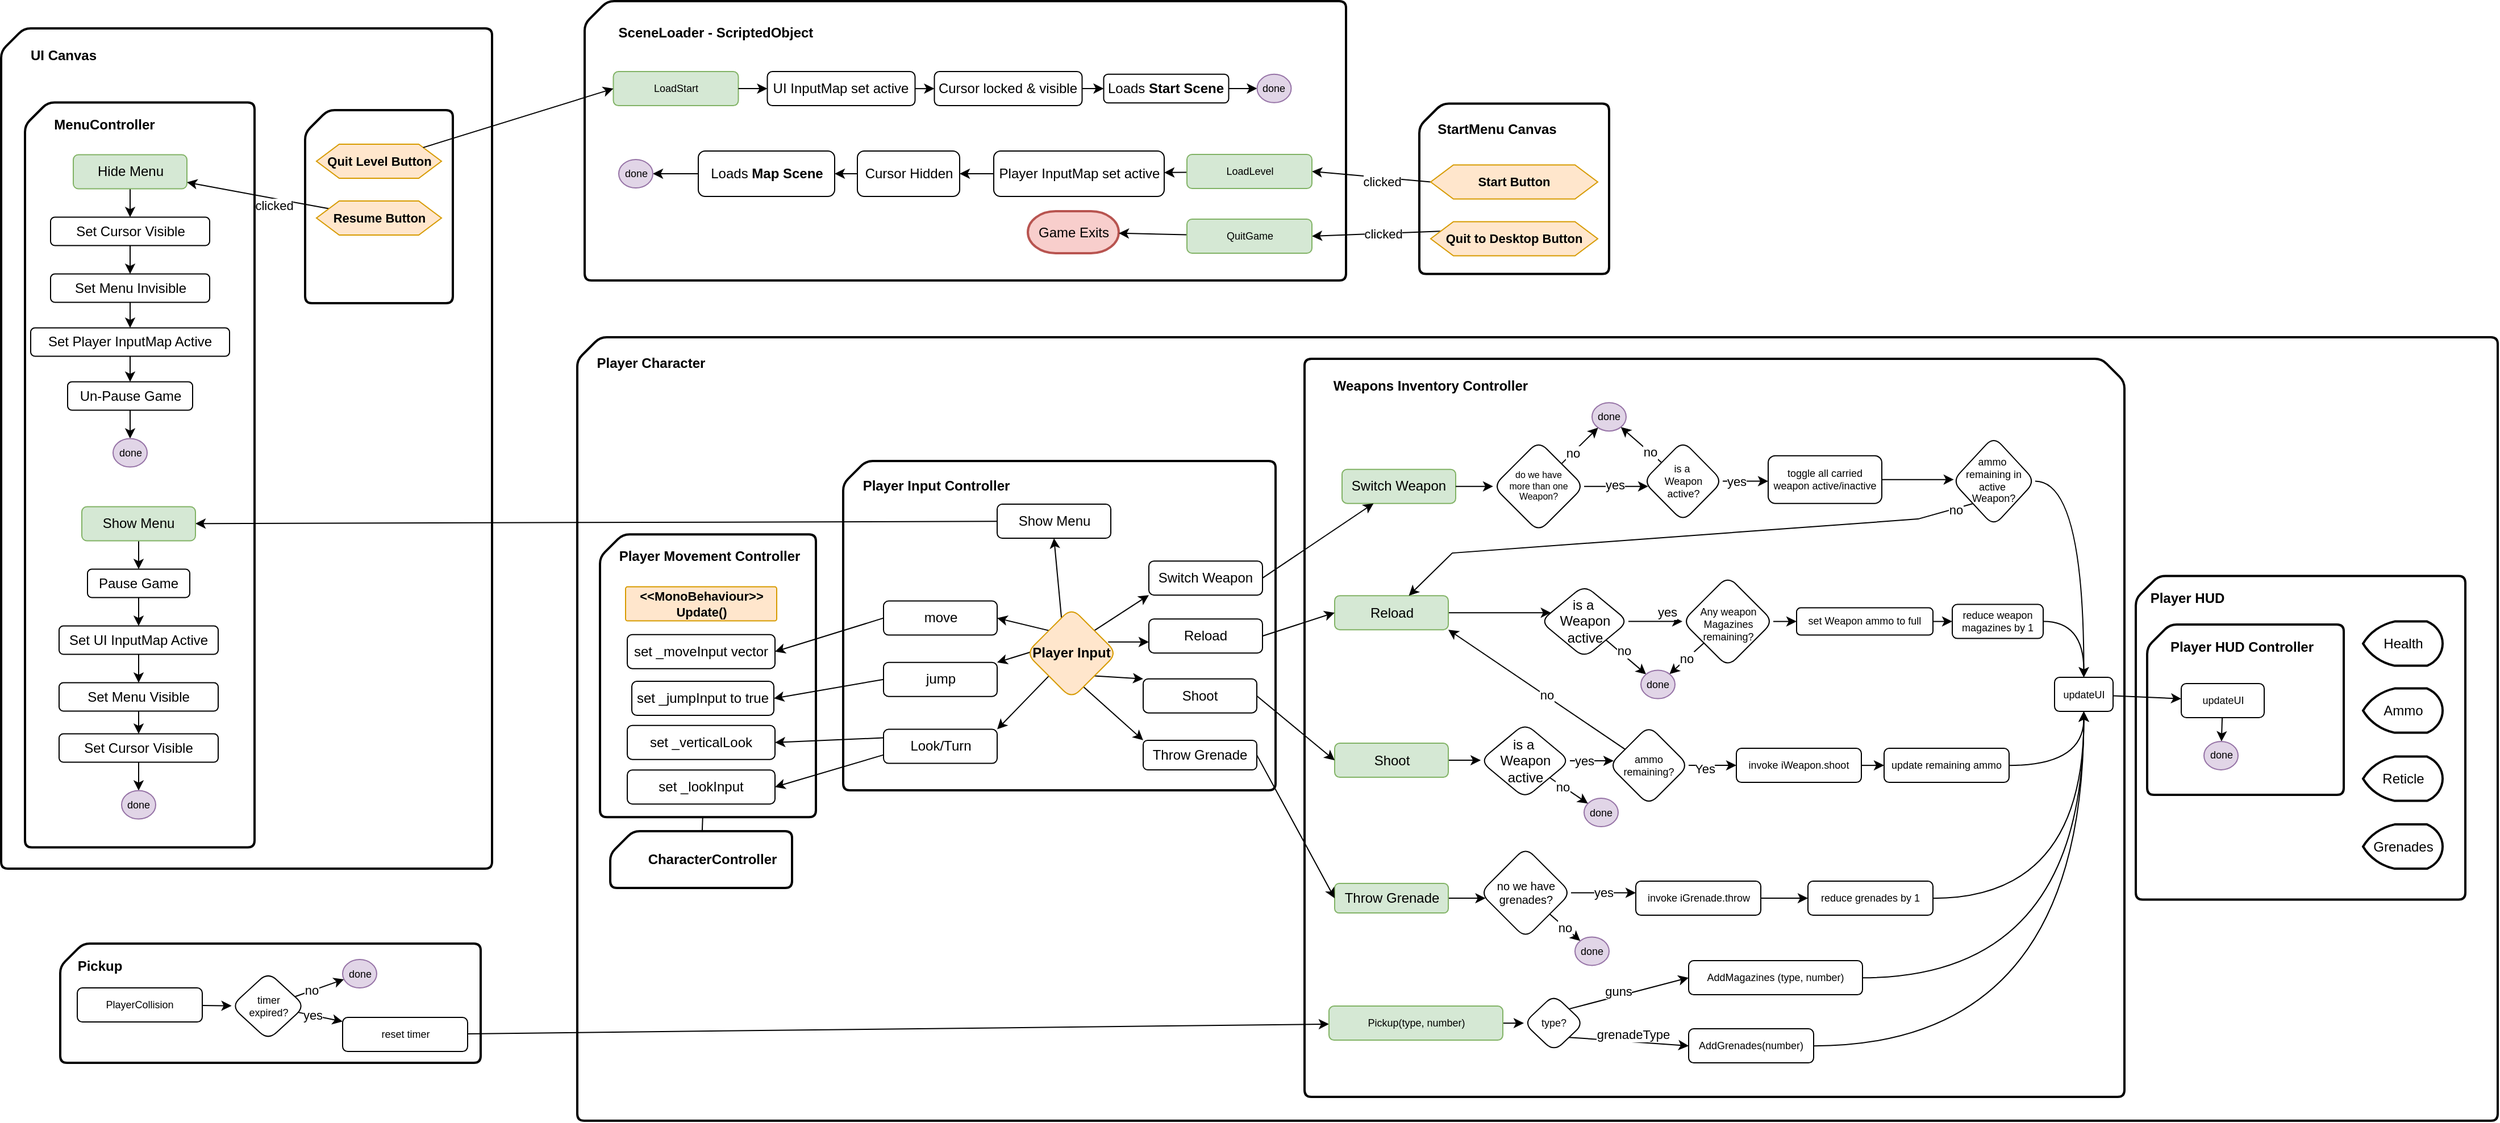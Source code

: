 <mxfile version="26.2.14">
  <diagram id="C5RBs43oDa-KdzZeNtuy" name="Page-1">
    <mxGraphModel dx="4402" dy="1139" grid="1" gridSize="10" guides="1" tooltips="1" connect="1" arrows="1" fold="1" page="1" pageScale="1" pageWidth="2336" pageHeight="1654" math="0" shadow="0">
      <root>
        <mxCell id="WIyWlLk6GJQsqaUBKTNV-0" />
        <mxCell id="WIyWlLk6GJQsqaUBKTNV-1" parent="WIyWlLk6GJQsqaUBKTNV-0" />
        <mxCell id="F7fUJA4CXwOD2tqX9iZF-29" style="rounded=0;orthogonalLoop=1;jettySize=auto;html=1;" parent="WIyWlLk6GJQsqaUBKTNV-1" edge="1">
          <mxGeometry relative="1" as="geometry">
            <mxPoint x="1287" y="100.0" as="sourcePoint" />
          </mxGeometry>
        </mxCell>
        <mxCell id="_xtLVecPUBUWVg5fJALY-261" value="" style="verticalLabelPosition=bottom;verticalAlign=top;html=1;shape=card;whiteSpace=wrap;size=20;arcSize=12;fontStyle=1;strokeWidth=2;rounded=1;shadow=0;flipH=0;" parent="WIyWlLk6GJQsqaUBKTNV-1" vertex="1">
          <mxGeometry x="-1803" y="510" width="1690" height="690" as="geometry" />
        </mxCell>
        <mxCell id="_xtLVecPUBUWVg5fJALY-170" value="" style="verticalLabelPosition=bottom;verticalAlign=top;html=1;shape=card;whiteSpace=wrap;size=20;arcSize=12;fontStyle=1;strokeWidth=2;rounded=1;shadow=0;" parent="WIyWlLk6GJQsqaUBKTNV-1" vertex="1">
          <mxGeometry x="-1569" y="619.06" width="380.5" height="290" as="geometry" />
        </mxCell>
        <mxCell id="_xtLVecPUBUWVg5fJALY-251" value="" style="verticalLabelPosition=bottom;verticalAlign=top;html=1;shape=card;whiteSpace=wrap;size=20;arcSize=12;fontStyle=1;strokeWidth=2;rounded=1;shadow=0;" parent="WIyWlLk6GJQsqaUBKTNV-1" vertex="1">
          <mxGeometry x="-1783" y="683.6" width="190" height="248.99" as="geometry" />
        </mxCell>
        <mxCell id="_xtLVecPUBUWVg5fJALY-8" value="" style="verticalLabelPosition=bottom;verticalAlign=top;html=1;shape=card;whiteSpace=wrap;size=20;arcSize=12;fontStyle=1;strokeWidth=2;rounded=1;shadow=0;flipH=1;" parent="WIyWlLk6GJQsqaUBKTNV-1" vertex="1">
          <mxGeometry x="-1163" y="529.06" width="721.5" height="650" as="geometry" />
        </mxCell>
        <mxCell id="F7fUJA4CXwOD2tqX9iZF-300" value="" style="verticalLabelPosition=bottom;verticalAlign=top;html=1;shape=card;whiteSpace=wrap;size=20;arcSize=12;fontStyle=1;strokeWidth=2;rounded=1;shadow=0;" parent="WIyWlLk6GJQsqaUBKTNV-1" vertex="1">
          <mxGeometry x="-1796.5" y="214" width="670" height="246" as="geometry" />
        </mxCell>
        <mxCell id="F7fUJA4CXwOD2tqX9iZF-260" value="" style="verticalLabelPosition=bottom;verticalAlign=top;html=1;shape=card;whiteSpace=wrap;size=20;arcSize=12;fontStyle=1;strokeWidth=2;rounded=1;shadow=0;" parent="WIyWlLk6GJQsqaUBKTNV-1" vertex="1">
          <mxGeometry x="-2310" y="238.06" width="432" height="740" as="geometry" />
        </mxCell>
        <mxCell id="F7fUJA4CXwOD2tqX9iZF-326" value="" style="verticalLabelPosition=bottom;verticalAlign=top;html=1;shape=card;whiteSpace=wrap;size=20;arcSize=12;fontStyle=1;strokeWidth=2;rounded=1;shadow=0;" parent="WIyWlLk6GJQsqaUBKTNV-1" vertex="1">
          <mxGeometry x="-2042.5" y="310" width="130" height="170" as="geometry" />
        </mxCell>
        <mxCell id="F7fUJA4CXwOD2tqX9iZF-243" value="" style="verticalLabelPosition=bottom;verticalAlign=top;html=1;shape=card;whiteSpace=wrap;size=20;arcSize=12;fontStyle=1;strokeWidth=2;rounded=1;shadow=0;" parent="WIyWlLk6GJQsqaUBKTNV-1" vertex="1">
          <mxGeometry x="-2289" y="303.25" width="202" height="656" as="geometry" />
        </mxCell>
        <mxCell id="F7fUJA4CXwOD2tqX9iZF-58" value="" style="verticalLabelPosition=bottom;verticalAlign=top;html=1;shape=card;whiteSpace=wrap;size=20;arcSize=12;fontStyle=1;strokeWidth=2;rounded=1;shadow=0;" parent="WIyWlLk6GJQsqaUBKTNV-1" vertex="1">
          <mxGeometry x="-431.5" y="720.31" width="290" height="285" as="geometry" />
        </mxCell>
        <mxCell id="F7fUJA4CXwOD2tqX9iZF-9" value="Game Exits" style="strokeWidth=2;html=1;shape=mxgraph.flowchart.terminator;whiteSpace=wrap;fillColor=#f8cecc;strokeColor=#b85450;" parent="WIyWlLk6GJQsqaUBKTNV-1" vertex="1">
          <mxGeometry x="-1406.5" y="399" width="80" height="37" as="geometry" />
        </mxCell>
        <mxCell id="F7fUJA4CXwOD2tqX9iZF-27" style="rounded=0;orthogonalLoop=1;jettySize=auto;html=1;" parent="WIyWlLk6GJQsqaUBKTNV-1" source="F7fUJA4CXwOD2tqX9iZF-31" target="F7fUJA4CXwOD2tqX9iZF-24" edge="1">
          <mxGeometry relative="1" as="geometry" />
        </mxCell>
        <mxCell id="F7fUJA4CXwOD2tqX9iZF-344" style="edgeStyle=none;shape=connector;rounded=0;orthogonalLoop=1;jettySize=auto;html=1;strokeColor=default;align=center;verticalAlign=middle;fontFamily=Helvetica;fontSize=11;fontColor=default;labelBackgroundColor=default;endArrow=classic;" parent="WIyWlLk6GJQsqaUBKTNV-1" source="F7fUJA4CXwOD2tqX9iZF-24" target="F7fUJA4CXwOD2tqX9iZF-343" edge="1">
          <mxGeometry relative="1" as="geometry" />
        </mxCell>
        <mxCell id="F7fUJA4CXwOD2tqX9iZF-24" value="Loads &lt;b&gt;Map Scene&lt;/b&gt;" style="rounded=1;whiteSpace=wrap;html=1;fontSize=12;glass=0;strokeWidth=1;shadow=0;" parent="WIyWlLk6GJQsqaUBKTNV-1" vertex="1">
          <mxGeometry x="-1696.5" y="346" width="120" height="40" as="geometry" />
        </mxCell>
        <mxCell id="F7fUJA4CXwOD2tqX9iZF-30" style="edgeStyle=orthogonalEdgeStyle;rounded=0;orthogonalLoop=1;jettySize=auto;html=1;" parent="WIyWlLk6GJQsqaUBKTNV-1" source="F7fUJA4CXwOD2tqX9iZF-26" target="F7fUJA4CXwOD2tqX9iZF-31" edge="1">
          <mxGeometry relative="1" as="geometry">
            <mxPoint x="-2009.5" y="309" as="targetPoint" />
          </mxGeometry>
        </mxCell>
        <mxCell id="F7fUJA4CXwOD2tqX9iZF-26" value="Player InputMap set active" style="rounded=1;whiteSpace=wrap;html=1;fontSize=12;glass=0;strokeWidth=1;shadow=0;" parent="WIyWlLk6GJQsqaUBKTNV-1" vertex="1">
          <mxGeometry x="-1436.5" y="346" width="150" height="40" as="geometry" />
        </mxCell>
        <mxCell id="F7fUJA4CXwOD2tqX9iZF-31" value="Cursor Hidden" style="rounded=1;whiteSpace=wrap;html=1;fontSize=12;glass=0;strokeWidth=1;shadow=0;" parent="WIyWlLk6GJQsqaUBKTNV-1" vertex="1">
          <mxGeometry x="-1556.5" y="346" width="90" height="40" as="geometry" />
        </mxCell>
        <mxCell id="F7fUJA4CXwOD2tqX9iZF-50" value="Player HUD" style="text;html=1;align=center;verticalAlign=middle;whiteSpace=wrap;rounded=0;fontStyle=1" parent="WIyWlLk6GJQsqaUBKTNV-1" vertex="1">
          <mxGeometry x="-431.5" y="720.31" width="90" height="40" as="geometry" />
        </mxCell>
        <mxCell id="F7fUJA4CXwOD2tqX9iZF-51" value="Health" style="strokeWidth=2;html=1;shape=mxgraph.flowchart.display;whiteSpace=wrap;" parent="WIyWlLk6GJQsqaUBKTNV-1" vertex="1">
          <mxGeometry x="-231.5" y="760.31" width="70" height="39" as="geometry" />
        </mxCell>
        <mxCell id="F7fUJA4CXwOD2tqX9iZF-52" value="Ammo" style="strokeWidth=2;html=1;shape=mxgraph.flowchart.display;whiteSpace=wrap;" parent="WIyWlLk6GJQsqaUBKTNV-1" vertex="1">
          <mxGeometry x="-231.5" y="819.31" width="70" height="39" as="geometry" />
        </mxCell>
        <mxCell id="F7fUJA4CXwOD2tqX9iZF-53" value="Reticle" style="strokeWidth=2;html=1;shape=mxgraph.flowchart.display;whiteSpace=wrap;" parent="WIyWlLk6GJQsqaUBKTNV-1" vertex="1">
          <mxGeometry x="-231.5" y="879.31" width="70" height="39" as="geometry" />
        </mxCell>
        <mxCell id="F7fUJA4CXwOD2tqX9iZF-106" value="" style="edgeStyle=none;shape=connector;rounded=0;orthogonalLoop=1;jettySize=auto;html=1;strokeColor=default;align=center;verticalAlign=middle;fontFamily=Helvetica;fontSize=11;fontColor=default;labelBackgroundColor=default;endArrow=classic;" parent="WIyWlLk6GJQsqaUBKTNV-1" source="F7fUJA4CXwOD2tqX9iZF-250" target="F7fUJA4CXwOD2tqX9iZF-105" edge="1">
          <mxGeometry relative="1" as="geometry" />
        </mxCell>
        <mxCell id="F7fUJA4CXwOD2tqX9iZF-259" style="edgeStyle=none;shape=connector;rounded=0;orthogonalLoop=1;jettySize=auto;html=1;strokeColor=default;align=center;verticalAlign=middle;fontFamily=Helvetica;fontSize=11;fontColor=default;labelBackgroundColor=default;endArrow=classic;" parent="WIyWlLk6GJQsqaUBKTNV-1" source="_xtLVecPUBUWVg5fJALY-184" target="F7fUJA4CXwOD2tqX9iZF-250" edge="1">
          <mxGeometry relative="1" as="geometry">
            <mxPoint x="502" y="39.06" as="targetPoint" />
            <mxPoint x="-618" y="-131.446" as="sourcePoint" />
          </mxGeometry>
        </mxCell>
        <mxCell id="F7fUJA4CXwOD2tqX9iZF-108" value="" style="edgeStyle=none;shape=connector;rounded=0;orthogonalLoop=1;jettySize=auto;html=1;strokeColor=default;align=center;verticalAlign=middle;fontFamily=Helvetica;fontSize=11;fontColor=default;labelBackgroundColor=default;endArrow=classic;" parent="WIyWlLk6GJQsqaUBKTNV-1" source="F7fUJA4CXwOD2tqX9iZF-105" target="F7fUJA4CXwOD2tqX9iZF-107" edge="1">
          <mxGeometry relative="1" as="geometry" />
        </mxCell>
        <mxCell id="F7fUJA4CXwOD2tqX9iZF-105" value="Pause Game" style="whiteSpace=wrap;html=1;rounded=1;glass=0;strokeWidth=1;shadow=0;" parent="WIyWlLk6GJQsqaUBKTNV-1" vertex="1">
          <mxGeometry x="-2234" y="714.25" width="90" height="25" as="geometry" />
        </mxCell>
        <mxCell id="F7fUJA4CXwOD2tqX9iZF-107" value="Set UI InputMap Active" style="whiteSpace=wrap;html=1;rounded=1;glass=0;strokeWidth=1;shadow=0;" parent="WIyWlLk6GJQsqaUBKTNV-1" vertex="1">
          <mxGeometry x="-2259" y="764.25" width="140" height="25" as="geometry" />
        </mxCell>
        <mxCell id="F7fUJA4CXwOD2tqX9iZF-112" value="" style="edgeStyle=none;shape=connector;rounded=0;orthogonalLoop=1;jettySize=auto;html=1;strokeColor=default;align=center;verticalAlign=middle;fontFamily=Helvetica;fontSize=11;fontColor=default;labelBackgroundColor=default;endArrow=classic;" parent="WIyWlLk6GJQsqaUBKTNV-1" source="F7fUJA4CXwOD2tqX9iZF-109" target="F7fUJA4CXwOD2tqX9iZF-111" edge="1">
          <mxGeometry relative="1" as="geometry" />
        </mxCell>
        <mxCell id="F7fUJA4CXwOD2tqX9iZF-109" value="Set Menu Visible" style="whiteSpace=wrap;html=1;rounded=1;glass=0;strokeWidth=1;shadow=0;" parent="WIyWlLk6GJQsqaUBKTNV-1" vertex="1">
          <mxGeometry x="-2259" y="814.25" width="140" height="25" as="geometry" />
        </mxCell>
        <mxCell id="F7fUJA4CXwOD2tqX9iZF-255" style="edgeStyle=none;shape=connector;rounded=0;orthogonalLoop=1;jettySize=auto;html=1;strokeColor=default;align=center;verticalAlign=middle;fontFamily=Helvetica;fontSize=11;fontColor=default;labelBackgroundColor=default;endArrow=classic;" parent="WIyWlLk6GJQsqaUBKTNV-1" source="F7fUJA4CXwOD2tqX9iZF-111" target="F7fUJA4CXwOD2tqX9iZF-254" edge="1">
          <mxGeometry relative="1" as="geometry" />
        </mxCell>
        <mxCell id="F7fUJA4CXwOD2tqX9iZF-111" value="Set Cursor Visible" style="whiteSpace=wrap;html=1;rounded=1;glass=0;strokeWidth=1;shadow=0;" parent="WIyWlLk6GJQsqaUBKTNV-1" vertex="1">
          <mxGeometry x="-2259" y="859.25" width="140" height="25" as="geometry" />
        </mxCell>
        <mxCell id="F7fUJA4CXwOD2tqX9iZF-197" style="edgeStyle=none;shape=connector;rounded=0;orthogonalLoop=1;jettySize=auto;html=1;strokeColor=default;align=center;verticalAlign=middle;fontFamily=Helvetica;fontSize=11;fontColor=default;labelBackgroundColor=default;endArrow=classic;" parent="WIyWlLk6GJQsqaUBKTNV-1" source="F7fUJA4CXwOD2tqX9iZF-120" target="F7fUJA4CXwOD2tqX9iZF-196" edge="1">
          <mxGeometry relative="1" as="geometry" />
        </mxCell>
        <mxCell id="F7fUJA4CXwOD2tqX9iZF-120" value="Un-Pause Game" style="whiteSpace=wrap;html=1;rounded=1;glass=0;strokeWidth=1;shadow=0;" parent="WIyWlLk6GJQsqaUBKTNV-1" vertex="1">
          <mxGeometry x="-2251.5" y="549.25" width="110" height="25" as="geometry" />
        </mxCell>
        <mxCell id="F7fUJA4CXwOD2tqX9iZF-126" style="edgeStyle=none;shape=connector;rounded=0;orthogonalLoop=1;jettySize=auto;html=1;strokeColor=default;align=center;verticalAlign=middle;fontFamily=Helvetica;fontSize=11;fontColor=default;labelBackgroundColor=default;endArrow=classic;" parent="WIyWlLk6GJQsqaUBKTNV-1" source="F7fUJA4CXwOD2tqX9iZF-121" target="F7fUJA4CXwOD2tqX9iZF-120" edge="1">
          <mxGeometry relative="1" as="geometry" />
        </mxCell>
        <mxCell id="F7fUJA4CXwOD2tqX9iZF-121" value="Set Player InputMap Active" style="whiteSpace=wrap;html=1;rounded=1;glass=0;strokeWidth=1;shadow=0;" parent="WIyWlLk6GJQsqaUBKTNV-1" vertex="1">
          <mxGeometry x="-2284" y="501.75" width="175" height="25" as="geometry" />
        </mxCell>
        <mxCell id="F7fUJA4CXwOD2tqX9iZF-122" value="Set Menu Invisible" style="whiteSpace=wrap;html=1;rounded=1;glass=0;strokeWidth=1;shadow=0;" parent="WIyWlLk6GJQsqaUBKTNV-1" vertex="1">
          <mxGeometry x="-2266.5" y="454.25" width="140" height="25" as="geometry" />
        </mxCell>
        <mxCell id="F7fUJA4CXwOD2tqX9iZF-124" style="edgeStyle=none;shape=connector;rounded=0;orthogonalLoop=1;jettySize=auto;html=1;entryX=0.5;entryY=0;entryDx=0;entryDy=0;strokeColor=default;align=center;verticalAlign=middle;fontFamily=Helvetica;fontSize=11;fontColor=default;labelBackgroundColor=default;endArrow=classic;" parent="WIyWlLk6GJQsqaUBKTNV-1" source="F7fUJA4CXwOD2tqX9iZF-123" target="F7fUJA4CXwOD2tqX9iZF-122" edge="1">
          <mxGeometry relative="1" as="geometry" />
        </mxCell>
        <mxCell id="F7fUJA4CXwOD2tqX9iZF-123" value="Set Cursor Visible" style="whiteSpace=wrap;html=1;rounded=1;glass=0;strokeWidth=1;shadow=0;" parent="WIyWlLk6GJQsqaUBKTNV-1" vertex="1">
          <mxGeometry x="-2266.5" y="404.25" width="140" height="25" as="geometry" />
        </mxCell>
        <mxCell id="F7fUJA4CXwOD2tqX9iZF-125" style="edgeStyle=none;shape=connector;rounded=0;orthogonalLoop=1;jettySize=auto;html=1;strokeColor=default;align=center;verticalAlign=middle;fontFamily=Helvetica;fontSize=11;fontColor=default;labelBackgroundColor=default;endArrow=classic;" parent="WIyWlLk6GJQsqaUBKTNV-1" source="F7fUJA4CXwOD2tqX9iZF-122" target="F7fUJA4CXwOD2tqX9iZF-121" edge="1">
          <mxGeometry relative="1" as="geometry" />
        </mxCell>
        <mxCell id="F7fUJA4CXwOD2tqX9iZF-196" value="done" style="ellipse;whiteSpace=wrap;html=1;fontSize=9;rounded=1;glass=0;strokeWidth=1;shadow=0;spacingTop=0;fillColor=#e1d5e7;strokeColor=#9673a6;" parent="WIyWlLk6GJQsqaUBKTNV-1" vertex="1">
          <mxGeometry x="-2211.5" y="599.25" width="30" height="25" as="geometry" />
        </mxCell>
        <mxCell id="F7fUJA4CXwOD2tqX9iZF-235" value="" style="verticalLabelPosition=bottom;verticalAlign=top;html=1;shape=card;whiteSpace=wrap;size=20;arcSize=12;fontStyle=1;strokeWidth=2;rounded=1;shadow=0;" parent="WIyWlLk6GJQsqaUBKTNV-1" vertex="1">
          <mxGeometry x="-421.5" y="762.94" width="173" height="150" as="geometry" />
        </mxCell>
        <mxCell id="F7fUJA4CXwOD2tqX9iZF-236" value="Player HUD Controller" style="text;html=1;align=center;verticalAlign=middle;whiteSpace=wrap;rounded=0;fontStyle=1" parent="WIyWlLk6GJQsqaUBKTNV-1" vertex="1">
          <mxGeometry x="-418.5" y="762.94" width="160" height="40" as="geometry" />
        </mxCell>
        <mxCell id="F7fUJA4CXwOD2tqX9iZF-240" style="edgeStyle=none;shape=connector;rounded=0;orthogonalLoop=1;jettySize=auto;html=1;strokeColor=default;align=center;verticalAlign=middle;fontFamily=Helvetica;fontSize=11;fontColor=default;labelBackgroundColor=default;endArrow=classic;" parent="WIyWlLk6GJQsqaUBKTNV-1" source="F7fUJA4CXwOD2tqX9iZF-237" target="F7fUJA4CXwOD2tqX9iZF-248" edge="1">
          <mxGeometry relative="1" as="geometry">
            <mxPoint x="-248.5" y="832.94" as="targetPoint" />
          </mxGeometry>
        </mxCell>
        <mxCell id="F7fUJA4CXwOD2tqX9iZF-237" value="updateUI" style="whiteSpace=wrap;html=1;rounded=1;glass=0;strokeWidth=1;shadow=0;fontSize=9;" parent="WIyWlLk6GJQsqaUBKTNV-1" vertex="1">
          <mxGeometry x="-391.5" y="814.94" width="73" height="30.06" as="geometry" />
        </mxCell>
        <mxCell id="F7fUJA4CXwOD2tqX9iZF-239" style="edgeStyle=none;shape=connector;rounded=0;orthogonalLoop=1;jettySize=auto;html=1;strokeColor=default;align=center;verticalAlign=middle;fontFamily=Helvetica;fontSize=11;fontColor=default;labelBackgroundColor=default;endArrow=classic;" parent="WIyWlLk6GJQsqaUBKTNV-1" source="_xtLVecPUBUWVg5fJALY-73" target="F7fUJA4CXwOD2tqX9iZF-237" edge="1">
          <mxGeometry relative="1" as="geometry">
            <mxPoint x="8.5" y="929.06" as="sourcePoint" />
          </mxGeometry>
        </mxCell>
        <mxCell id="F7fUJA4CXwOD2tqX9iZF-241" value="Grenades" style="strokeWidth=2;html=1;shape=mxgraph.flowchart.display;whiteSpace=wrap;" parent="WIyWlLk6GJQsqaUBKTNV-1" vertex="1">
          <mxGeometry x="-231.5" y="939.06" width="70" height="39" as="geometry" />
        </mxCell>
        <mxCell id="F7fUJA4CXwOD2tqX9iZF-244" value="MenuController" style="text;html=1;align=center;verticalAlign=middle;whiteSpace=wrap;rounded=0;fontStyle=1" parent="WIyWlLk6GJQsqaUBKTNV-1" vertex="1">
          <mxGeometry x="-2284" y="303.25" width="130" height="40" as="geometry" />
        </mxCell>
        <mxCell id="F7fUJA4CXwOD2tqX9iZF-248" value="done" style="ellipse;whiteSpace=wrap;html=1;fontSize=9;rounded=1;glass=0;strokeWidth=1;shadow=0;spacingTop=0;fillColor=#e1d5e7;strokeColor=#9673a6;" parent="WIyWlLk6GJQsqaUBKTNV-1" vertex="1">
          <mxGeometry x="-371.5" y="865.94" width="30" height="25" as="geometry" />
        </mxCell>
        <mxCell id="F7fUJA4CXwOD2tqX9iZF-250" value="Show Menu" style="whiteSpace=wrap;html=1;rounded=1;glass=0;strokeWidth=1;shadow=0;fillColor=#d5e8d4;strokeColor=#82b366;" parent="WIyWlLk6GJQsqaUBKTNV-1" vertex="1">
          <mxGeometry x="-2239" y="659.25" width="100" height="30" as="geometry" />
        </mxCell>
        <mxCell id="F7fUJA4CXwOD2tqX9iZF-253" style="edgeStyle=none;shape=connector;rounded=0;orthogonalLoop=1;jettySize=auto;html=1;strokeColor=default;align=center;verticalAlign=middle;fontFamily=Helvetica;fontSize=11;fontColor=default;labelBackgroundColor=default;endArrow=classic;" parent="WIyWlLk6GJQsqaUBKTNV-1" source="F7fUJA4CXwOD2tqX9iZF-252" target="F7fUJA4CXwOD2tqX9iZF-123" edge="1">
          <mxGeometry relative="1" as="geometry" />
        </mxCell>
        <mxCell id="F7fUJA4CXwOD2tqX9iZF-252" value="Hide Menu" style="whiteSpace=wrap;html=1;rounded=1;glass=0;strokeWidth=1;shadow=0;fillColor=#d5e8d4;strokeColor=#82b366;" parent="WIyWlLk6GJQsqaUBKTNV-1" vertex="1">
          <mxGeometry x="-2246.5" y="349.25" width="100" height="30" as="geometry" />
        </mxCell>
        <mxCell id="F7fUJA4CXwOD2tqX9iZF-254" value="done" style="ellipse;whiteSpace=wrap;html=1;fontSize=9;rounded=1;glass=0;strokeWidth=1;shadow=0;spacingTop=0;fillColor=#e1d5e7;strokeColor=#9673a6;" parent="WIyWlLk6GJQsqaUBKTNV-1" vertex="1">
          <mxGeometry x="-2204" y="909.25" width="30" height="25" as="geometry" />
        </mxCell>
        <mxCell id="F7fUJA4CXwOD2tqX9iZF-256" value="" style="edgeStyle=none;shape=connector;rounded=0;orthogonalLoop=1;jettySize=auto;html=1;strokeColor=default;align=center;verticalAlign=middle;fontFamily=Helvetica;fontSize=11;fontColor=default;labelBackgroundColor=default;endArrow=classic;" parent="WIyWlLk6GJQsqaUBKTNV-1" source="F7fUJA4CXwOD2tqX9iZF-107" target="F7fUJA4CXwOD2tqX9iZF-109" edge="1">
          <mxGeometry relative="1" as="geometry">
            <mxPoint x="-2189" y="789.25" as="sourcePoint" />
            <mxPoint x="-2189" y="814.25" as="targetPoint" />
          </mxGeometry>
        </mxCell>
        <mxCell id="F7fUJA4CXwOD2tqX9iZF-261" value="UI Canvas" style="text;html=1;align=center;verticalAlign=middle;whiteSpace=wrap;rounded=0;fontStyle=1" parent="WIyWlLk6GJQsqaUBKTNV-1" vertex="1">
          <mxGeometry x="-2300" y="242.06" width="90" height="40" as="geometry" />
        </mxCell>
        <mxCell id="F7fUJA4CXwOD2tqX9iZF-266" value="Quit Level Button" style="shape=hexagon;perimeter=hexagonPerimeter2;whiteSpace=wrap;html=1;fixedSize=1;fontFamily=Helvetica;fontSize=11;labelBackgroundColor=none;fillColor=#ffe6cc;strokeColor=#d79b00;fontStyle=1" parent="WIyWlLk6GJQsqaUBKTNV-1" vertex="1">
          <mxGeometry x="-2032.5" y="340" width="110" height="30" as="geometry" />
        </mxCell>
        <mxCell id="F7fUJA4CXwOD2tqX9iZF-268" value="clicked" style="edgeStyle=none;shape=connector;rounded=0;orthogonalLoop=1;jettySize=auto;html=1;strokeColor=default;align=center;verticalAlign=middle;fontFamily=Helvetica;fontSize=11;fontColor=default;labelBackgroundColor=default;endArrow=classic;" parent="WIyWlLk6GJQsqaUBKTNV-1" source="F7fUJA4CXwOD2tqX9iZF-267" target="F7fUJA4CXwOD2tqX9iZF-252" edge="1">
          <mxGeometry x="-0.242" y="6" relative="1" as="geometry">
            <mxPoint as="offset" />
          </mxGeometry>
        </mxCell>
        <mxCell id="F7fUJA4CXwOD2tqX9iZF-267" value="Resume Button" style="shape=hexagon;perimeter=hexagonPerimeter2;whiteSpace=wrap;html=1;fixedSize=1;fontFamily=Helvetica;fontSize=11;labelBackgroundColor=none;fillColor=#ffe6cc;strokeColor=#d79b00;fontStyle=1" parent="WIyWlLk6GJQsqaUBKTNV-1" vertex="1">
          <mxGeometry x="-2032.5" y="390" width="110" height="30" as="geometry" />
        </mxCell>
        <mxCell id="F7fUJA4CXwOD2tqX9iZF-282" value="" style="verticalLabelPosition=bottom;verticalAlign=top;html=1;shape=card;whiteSpace=wrap;size=20;arcSize=12;fontStyle=1;strokeWidth=2;rounded=1;shadow=0;" parent="WIyWlLk6GJQsqaUBKTNV-1" vertex="1">
          <mxGeometry x="-2258" y="1044.06" width="370" height="105" as="geometry" />
        </mxCell>
        <mxCell id="F7fUJA4CXwOD2tqX9iZF-283" value="Pickup" style="text;html=1;align=center;verticalAlign=middle;whiteSpace=wrap;rounded=0;fontStyle=1" parent="WIyWlLk6GJQsqaUBKTNV-1" vertex="1">
          <mxGeometry x="-2258" y="1044.06" width="70" height="40" as="geometry" />
        </mxCell>
        <mxCell id="F7fUJA4CXwOD2tqX9iZF-312" value="" style="edgeStyle=none;shape=connector;rounded=0;orthogonalLoop=1;jettySize=auto;html=1;strokeColor=default;align=center;verticalAlign=middle;fontFamily=Helvetica;fontSize=11;fontColor=default;labelBackgroundColor=default;endArrow=classic;" parent="WIyWlLk6GJQsqaUBKTNV-1" source="F7fUJA4CXwOD2tqX9iZF-313" target="F7fUJA4CXwOD2tqX9iZF-311" edge="1">
          <mxGeometry relative="1" as="geometry" />
        </mxCell>
        <mxCell id="F7fUJA4CXwOD2tqX9iZF-320" value="yes" style="edgeLabel;html=1;align=center;verticalAlign=middle;resizable=0;points=[];fontFamily=Helvetica;fontSize=11;fontColor=default;labelBackgroundColor=default;" parent="F7fUJA4CXwOD2tqX9iZF-312" vertex="1" connectable="0">
          <mxGeometry x="-0.384" relative="1" as="geometry">
            <mxPoint as="offset" />
          </mxGeometry>
        </mxCell>
        <mxCell id="F7fUJA4CXwOD2tqX9iZF-314" style="edgeStyle=none;shape=connector;rounded=0;orthogonalLoop=1;jettySize=auto;html=1;strokeColor=default;align=center;verticalAlign=middle;fontFamily=Helvetica;fontSize=11;fontColor=default;labelBackgroundColor=default;endArrow=classic;" parent="WIyWlLk6GJQsqaUBKTNV-1" source="F7fUJA4CXwOD2tqX9iZF-292" target="F7fUJA4CXwOD2tqX9iZF-313" edge="1">
          <mxGeometry relative="1" as="geometry" />
        </mxCell>
        <mxCell id="F7fUJA4CXwOD2tqX9iZF-292" value="PlayerCollision" style="whiteSpace=wrap;html=1;rounded=1;glass=0;strokeWidth=1;shadow=0;fontSize=9;" parent="WIyWlLk6GJQsqaUBKTNV-1" vertex="1">
          <mxGeometry x="-2243" y="1083.06" width="110" height="30" as="geometry" />
        </mxCell>
        <mxCell id="F7fUJA4CXwOD2tqX9iZF-296" value="" style="verticalLabelPosition=bottom;verticalAlign=top;html=1;shape=card;whiteSpace=wrap;size=20;arcSize=12;fontStyle=1;strokeWidth=2;rounded=1;shadow=0;" parent="WIyWlLk6GJQsqaUBKTNV-1" vertex="1">
          <mxGeometry x="-1062" y="304.25" width="167" height="150" as="geometry" />
        </mxCell>
        <mxCell id="F7fUJA4CXwOD2tqX9iZF-297" value="StartMenu Canvas" style="text;html=1;align=center;verticalAlign=middle;whiteSpace=wrap;rounded=0;fontStyle=1" parent="WIyWlLk6GJQsqaUBKTNV-1" vertex="1">
          <mxGeometry x="-1062" y="304.25" width="137" height="45" as="geometry" />
        </mxCell>
        <mxCell id="F7fUJA4CXwOD2tqX9iZF-332" style="edgeStyle=none;shape=connector;rounded=0;orthogonalLoop=1;jettySize=auto;html=1;strokeColor=default;align=center;verticalAlign=middle;fontFamily=Helvetica;fontSize=11;fontColor=default;labelBackgroundColor=default;endArrow=classic;exitX=0;exitY=0.25;exitDx=0;exitDy=0;entryX=1;entryY=0.5;entryDx=0;entryDy=0;entryPerimeter=0;" parent="WIyWlLk6GJQsqaUBKTNV-1" source="F7fUJA4CXwOD2tqX9iZF-298" target="F7fUJA4CXwOD2tqX9iZF-341" edge="1">
          <mxGeometry relative="1" as="geometry" />
        </mxCell>
        <mxCell id="_xtLVecPUBUWVg5fJALY-265" value="clicked" style="edgeLabel;html=1;align=center;verticalAlign=middle;resizable=0;points=[];fontFamily=Helvetica;fontSize=11;fontColor=default;labelBackgroundColor=default;" parent="F7fUJA4CXwOD2tqX9iZF-332" vertex="1" connectable="0">
          <mxGeometry x="-0.097" relative="1" as="geometry">
            <mxPoint as="offset" />
          </mxGeometry>
        </mxCell>
        <mxCell id="F7fUJA4CXwOD2tqX9iZF-298" value="Quit to Desktop Button" style="shape=hexagon;perimeter=hexagonPerimeter2;whiteSpace=wrap;html=1;fixedSize=1;fontFamily=Helvetica;fontSize=11;labelBackgroundColor=none;fillColor=#ffe6cc;strokeColor=#d79b00;fontStyle=1" parent="WIyWlLk6GJQsqaUBKTNV-1" vertex="1">
          <mxGeometry x="-1052" y="408.25" width="147" height="30" as="geometry" />
        </mxCell>
        <mxCell id="F7fUJA4CXwOD2tqX9iZF-333" style="edgeStyle=none;shape=connector;rounded=0;orthogonalLoop=1;jettySize=auto;html=1;strokeColor=default;align=center;verticalAlign=middle;fontFamily=Helvetica;fontSize=11;fontColor=default;labelBackgroundColor=default;endArrow=classic;exitX=0;exitY=0.5;exitDx=0;exitDy=0;entryX=1;entryY=0.5;entryDx=0;entryDy=0;" parent="WIyWlLk6GJQsqaUBKTNV-1" source="F7fUJA4CXwOD2tqX9iZF-299" target="F7fUJA4CXwOD2tqX9iZF-331" edge="1">
          <mxGeometry relative="1" as="geometry" />
        </mxCell>
        <mxCell id="_xtLVecPUBUWVg5fJALY-264" value="&lt;div&gt;clicked&lt;/div&gt;" style="edgeLabel;html=1;align=center;verticalAlign=middle;resizable=0;points=[];fontFamily=Helvetica;fontSize=11;fontColor=default;labelBackgroundColor=default;" parent="F7fUJA4CXwOD2tqX9iZF-333" vertex="1" connectable="0">
          <mxGeometry x="-0.177" y="3" relative="1" as="geometry">
            <mxPoint as="offset" />
          </mxGeometry>
        </mxCell>
        <mxCell id="F7fUJA4CXwOD2tqX9iZF-299" value="Start Button" style="shape=hexagon;perimeter=hexagonPerimeter2;whiteSpace=wrap;html=1;fixedSize=1;fontFamily=Helvetica;fontSize=11;labelBackgroundColor=none;fillColor=#ffe6cc;strokeColor=#d79b00;fontStyle=1" parent="WIyWlLk6GJQsqaUBKTNV-1" vertex="1">
          <mxGeometry x="-1052" y="358.25" width="147" height="30" as="geometry" />
        </mxCell>
        <mxCell id="F7fUJA4CXwOD2tqX9iZF-301" value="SceneLoader - ScriptedObject" style="text;html=1;align=center;verticalAlign=middle;whiteSpace=wrap;rounded=0;fontStyle=1" parent="WIyWlLk6GJQsqaUBKTNV-1" vertex="1">
          <mxGeometry x="-1786.5" y="224" width="210" height="36" as="geometry" />
        </mxCell>
        <mxCell id="F7fUJA4CXwOD2tqX9iZF-315" style="edgeStyle=none;shape=connector;rounded=0;orthogonalLoop=1;jettySize=auto;html=1;strokeColor=default;align=center;verticalAlign=middle;fontFamily=Helvetica;fontSize=11;fontColor=default;labelBackgroundColor=default;endArrow=classic;" parent="WIyWlLk6GJQsqaUBKTNV-1" source="F7fUJA4CXwOD2tqX9iZF-311" target="_xtLVecPUBUWVg5fJALY-79" edge="1">
          <mxGeometry relative="1" as="geometry">
            <mxPoint x="1314.5" y="135.31" as="targetPoint" />
          </mxGeometry>
        </mxCell>
        <mxCell id="F7fUJA4CXwOD2tqX9iZF-311" value="reset timer" style="whiteSpace=wrap;html=1;rounded=1;glass=0;strokeWidth=1;shadow=0;fontSize=9;" parent="WIyWlLk6GJQsqaUBKTNV-1" vertex="1">
          <mxGeometry x="-2009.5" y="1109.06" width="110" height="30" as="geometry" />
        </mxCell>
        <mxCell id="F7fUJA4CXwOD2tqX9iZF-318" style="edgeStyle=none;shape=connector;rounded=0;orthogonalLoop=1;jettySize=auto;html=1;strokeColor=default;align=center;verticalAlign=middle;fontFamily=Helvetica;fontSize=11;fontColor=default;labelBackgroundColor=default;endArrow=classic;" parent="WIyWlLk6GJQsqaUBKTNV-1" source="F7fUJA4CXwOD2tqX9iZF-313" target="F7fUJA4CXwOD2tqX9iZF-317" edge="1">
          <mxGeometry relative="1" as="geometry" />
        </mxCell>
        <mxCell id="F7fUJA4CXwOD2tqX9iZF-319" value="no" style="edgeLabel;html=1;align=center;verticalAlign=middle;resizable=0;points=[];fontFamily=Helvetica;fontSize=11;fontColor=default;labelBackgroundColor=default;" parent="F7fUJA4CXwOD2tqX9iZF-318" vertex="1" connectable="0">
          <mxGeometry x="-0.349" y="1" relative="1" as="geometry">
            <mxPoint as="offset" />
          </mxGeometry>
        </mxCell>
        <mxCell id="F7fUJA4CXwOD2tqX9iZF-313" value="timer expired?" style="rhombus;whiteSpace=wrap;html=1;fontSize=9;rounded=1;glass=0;strokeWidth=1;shadow=0;spacingLeft=4;spacingRight=4;" parent="WIyWlLk6GJQsqaUBKTNV-1" vertex="1">
          <mxGeometry x="-2107.5" y="1069.06" width="65" height="60" as="geometry" />
        </mxCell>
        <mxCell id="F7fUJA4CXwOD2tqX9iZF-317" value="done" style="ellipse;whiteSpace=wrap;html=1;fontSize=9;rounded=1;glass=0;strokeWidth=1;shadow=0;spacingTop=0;fillColor=#e1d5e7;strokeColor=#9673a6;" parent="WIyWlLk6GJQsqaUBKTNV-1" vertex="1">
          <mxGeometry x="-2009.5" y="1058.06" width="30" height="25" as="geometry" />
        </mxCell>
        <mxCell id="F7fUJA4CXwOD2tqX9iZF-328" value="LoadStart" style="whiteSpace=wrap;html=1;rounded=1;glass=0;strokeWidth=1;shadow=0;fontSize=9;fillColor=#d5e8d4;strokeColor=#82b366;" parent="WIyWlLk6GJQsqaUBKTNV-1" vertex="1">
          <mxGeometry x="-1771.25" y="276.06" width="110" height="30" as="geometry" />
        </mxCell>
        <mxCell id="F7fUJA4CXwOD2tqX9iZF-334" style="edgeStyle=none;shape=connector;rounded=0;orthogonalLoop=1;jettySize=auto;html=1;strokeColor=default;align=center;verticalAlign=middle;fontFamily=Helvetica;fontSize=11;fontColor=default;labelBackgroundColor=default;endArrow=classic;" parent="WIyWlLk6GJQsqaUBKTNV-1" source="F7fUJA4CXwOD2tqX9iZF-331" target="F7fUJA4CXwOD2tqX9iZF-26" edge="1">
          <mxGeometry relative="1" as="geometry" />
        </mxCell>
        <mxCell id="F7fUJA4CXwOD2tqX9iZF-331" value="LoadLevel" style="whiteSpace=wrap;html=1;rounded=1;glass=0;strokeWidth=1;shadow=0;fontSize=9;fillColor=#d5e8d4;strokeColor=#82b366;" parent="WIyWlLk6GJQsqaUBKTNV-1" vertex="1">
          <mxGeometry x="-1266.5" y="349" width="110" height="30" as="geometry" />
        </mxCell>
        <mxCell id="F7fUJA4CXwOD2tqX9iZF-338" style="edgeStyle=none;shape=connector;rounded=0;orthogonalLoop=1;jettySize=auto;html=1;strokeColor=default;align=center;verticalAlign=middle;fontFamily=Helvetica;fontSize=11;fontColor=default;labelBackgroundColor=default;endArrow=classic;" parent="WIyWlLk6GJQsqaUBKTNV-1" source="F7fUJA4CXwOD2tqX9iZF-335" target="F7fUJA4CXwOD2tqX9iZF-336" edge="1">
          <mxGeometry relative="1" as="geometry" />
        </mxCell>
        <mxCell id="F7fUJA4CXwOD2tqX9iZF-335" value="UI InputMap set active" style="rounded=1;whiteSpace=wrap;html=1;fontSize=12;glass=0;strokeWidth=1;shadow=0;" parent="WIyWlLk6GJQsqaUBKTNV-1" vertex="1">
          <mxGeometry x="-1635.75" y="276.06" width="130" height="30" as="geometry" />
        </mxCell>
        <mxCell id="F7fUJA4CXwOD2tqX9iZF-339" style="edgeStyle=none;shape=connector;rounded=0;orthogonalLoop=1;jettySize=auto;html=1;strokeColor=default;align=center;verticalAlign=middle;fontFamily=Helvetica;fontSize=11;fontColor=default;labelBackgroundColor=default;endArrow=classic;" parent="WIyWlLk6GJQsqaUBKTNV-1" source="F7fUJA4CXwOD2tqX9iZF-336" target="F7fUJA4CXwOD2tqX9iZF-340" edge="1">
          <mxGeometry relative="1" as="geometry">
            <mxPoint x="-1326.25" y="584.06" as="targetPoint" />
          </mxGeometry>
        </mxCell>
        <mxCell id="F7fUJA4CXwOD2tqX9iZF-336" value="Cursor locked &amp;amp; visible" style="rounded=1;whiteSpace=wrap;html=1;fontSize=12;glass=0;strokeWidth=1;shadow=0;" parent="WIyWlLk6GJQsqaUBKTNV-1" vertex="1">
          <mxGeometry x="-1488.75" y="276.06" width="130" height="30" as="geometry" />
        </mxCell>
        <mxCell id="F7fUJA4CXwOD2tqX9iZF-337" style="edgeStyle=none;shape=connector;rounded=0;orthogonalLoop=1;jettySize=auto;html=1;strokeColor=default;align=center;verticalAlign=middle;fontFamily=Helvetica;fontSize=11;fontColor=default;labelBackgroundColor=default;endArrow=classic;" parent="WIyWlLk6GJQsqaUBKTNV-1" source="F7fUJA4CXwOD2tqX9iZF-328" target="F7fUJA4CXwOD2tqX9iZF-335" edge="1">
          <mxGeometry relative="1" as="geometry" />
        </mxCell>
        <mxCell id="F7fUJA4CXwOD2tqX9iZF-346" style="edgeStyle=none;shape=connector;rounded=0;orthogonalLoop=1;jettySize=auto;html=1;strokeColor=default;align=center;verticalAlign=middle;fontFamily=Helvetica;fontSize=11;fontColor=default;labelBackgroundColor=default;endArrow=classic;" parent="WIyWlLk6GJQsqaUBKTNV-1" source="F7fUJA4CXwOD2tqX9iZF-340" target="F7fUJA4CXwOD2tqX9iZF-345" edge="1">
          <mxGeometry relative="1" as="geometry" />
        </mxCell>
        <mxCell id="F7fUJA4CXwOD2tqX9iZF-340" value="Loads &lt;b&gt;Start Scene&lt;/b&gt;" style="rounded=1;whiteSpace=wrap;html=1;fontSize=12;glass=0;strokeWidth=1;shadow=0;" parent="WIyWlLk6GJQsqaUBKTNV-1" vertex="1">
          <mxGeometry x="-1339.75" y="278.43" width="110" height="25.25" as="geometry" />
        </mxCell>
        <mxCell id="F7fUJA4CXwOD2tqX9iZF-342" style="edgeStyle=none;shape=connector;rounded=0;orthogonalLoop=1;jettySize=auto;html=1;strokeColor=default;align=center;verticalAlign=middle;fontFamily=Helvetica;fontSize=11;fontColor=default;labelBackgroundColor=default;endArrow=classic;" parent="WIyWlLk6GJQsqaUBKTNV-1" source="F7fUJA4CXwOD2tqX9iZF-341" target="F7fUJA4CXwOD2tqX9iZF-9" edge="1">
          <mxGeometry relative="1" as="geometry" />
        </mxCell>
        <mxCell id="F7fUJA4CXwOD2tqX9iZF-341" value="QuitGame" style="whiteSpace=wrap;html=1;rounded=1;glass=0;strokeWidth=1;shadow=0;fontSize=9;fillColor=#d5e8d4;strokeColor=#82b366;" parent="WIyWlLk6GJQsqaUBKTNV-1" vertex="1">
          <mxGeometry x="-1266.5" y="406" width="110" height="30" as="geometry" />
        </mxCell>
        <mxCell id="F7fUJA4CXwOD2tqX9iZF-343" value="done" style="ellipse;whiteSpace=wrap;html=1;fontSize=9;rounded=1;glass=0;strokeWidth=1;shadow=0;spacingTop=0;fillColor=#e1d5e7;strokeColor=#9673a6;" parent="WIyWlLk6GJQsqaUBKTNV-1" vertex="1">
          <mxGeometry x="-1766.5" y="353.5" width="30" height="25" as="geometry" />
        </mxCell>
        <mxCell id="F7fUJA4CXwOD2tqX9iZF-345" value="done" style="ellipse;whiteSpace=wrap;html=1;fontSize=9;rounded=1;glass=0;strokeWidth=1;shadow=0;spacingTop=0;fillColor=#e1d5e7;strokeColor=#9673a6;" parent="WIyWlLk6GJQsqaUBKTNV-1" vertex="1">
          <mxGeometry x="-1204.75" y="278.43" width="30" height="25" as="geometry" />
        </mxCell>
        <mxCell id="_xtLVecPUBUWVg5fJALY-9" value="Switch Weapon" style="whiteSpace=wrap;html=1;rounded=1;glass=0;strokeWidth=1;shadow=0;fillColor=#d5e8d4;strokeColor=#82b366;" parent="WIyWlLk6GJQsqaUBKTNV-1" vertex="1">
          <mxGeometry x="-1130" y="626.319" width="100" height="30" as="geometry" />
        </mxCell>
        <mxCell id="_xtLVecPUBUWVg5fJALY-10" value="" style="shape=connector;rounded=0;orthogonalLoop=1;jettySize=auto;html=1;strokeColor=default;align=center;verticalAlign=middle;fontFamily=Helvetica;fontSize=11;fontColor=default;labelBackgroundColor=default;endArrow=classic;orthogonal=1;exitX=1;exitY=0.5;exitDx=0;exitDy=0;" parent="WIyWlLk6GJQsqaUBKTNV-1" source="_xtLVecPUBUWVg5fJALY-11" target="_xtLVecPUBUWVg5fJALY-33" edge="1">
          <mxGeometry relative="1" as="geometry" />
        </mxCell>
        <mxCell id="_xtLVecPUBUWVg5fJALY-11" value="Reload" style="whiteSpace=wrap;html=1;rounded=1;glass=0;strokeWidth=1;shadow=0;fillColor=#d5e8d4;strokeColor=#82b366;" parent="WIyWlLk6GJQsqaUBKTNV-1" vertex="1">
          <mxGeometry x="-1136.5" y="737.573" width="100" height="30" as="geometry" />
        </mxCell>
        <mxCell id="_xtLVecPUBUWVg5fJALY-12" value="" style="shape=connector;rounded=0;orthogonalLoop=1;jettySize=auto;html=1;strokeColor=default;align=center;verticalAlign=middle;fontFamily=Helvetica;fontSize=11;fontColor=default;labelBackgroundColor=default;endArrow=classic;orthogonal=1;" parent="WIyWlLk6GJQsqaUBKTNV-1" source="_xtLVecPUBUWVg5fJALY-13" target="_xtLVecPUBUWVg5fJALY-23" edge="1">
          <mxGeometry relative="1" as="geometry" />
        </mxCell>
        <mxCell id="_xtLVecPUBUWVg5fJALY-13" value="Shoot" style="whiteSpace=wrap;html=1;rounded=1;glass=0;strokeWidth=1;shadow=0;fillColor=#d5e8d4;strokeColor=#82b366;" parent="WIyWlLk6GJQsqaUBKTNV-1" vertex="1">
          <mxGeometry x="-1136.5" y="867.56" width="100" height="30" as="geometry" />
        </mxCell>
        <mxCell id="_xtLVecPUBUWVg5fJALY-14" style="shape=connector;rounded=0;orthogonalLoop=1;jettySize=auto;html=1;strokeColor=default;align=center;verticalAlign=middle;fontFamily=Helvetica;fontSize=11;fontColor=default;labelBackgroundColor=default;endArrow=classic;orthogonal=1;" parent="WIyWlLk6GJQsqaUBKTNV-1" source="_xtLVecPUBUWVg5fJALY-15" target="_xtLVecPUBUWVg5fJALY-67" edge="1">
          <mxGeometry relative="1" as="geometry" />
        </mxCell>
        <mxCell id="_xtLVecPUBUWVg5fJALY-15" value="Throw Grenade" style="whiteSpace=wrap;html=1;rounded=1;glass=0;strokeWidth=1;shadow=0;fillColor=#d5e8d4;strokeColor=#82b366;" parent="WIyWlLk6GJQsqaUBKTNV-1" vertex="1">
          <mxGeometry x="-1136.5" y="991.06" width="100" height="26" as="geometry" />
        </mxCell>
        <mxCell id="_xtLVecPUBUWVg5fJALY-16" value="" style="shape=connector;rounded=0;orthogonalLoop=1;jettySize=auto;html=1;strokeColor=default;align=center;verticalAlign=middle;fontFamily=Helvetica;fontSize=11;fontColor=default;labelBackgroundColor=default;endArrow=classic;orthogonal=1;" parent="WIyWlLk6GJQsqaUBKTNV-1" source="_xtLVecPUBUWVg5fJALY-26" target="_xtLVecPUBUWVg5fJALY-20" edge="1">
          <mxGeometry relative="1" as="geometry" />
        </mxCell>
        <mxCell id="_xtLVecPUBUWVg5fJALY-17" value="Yes" style="edgeLabel;html=1;align=center;verticalAlign=middle;resizable=0;points=[];fontFamily=Helvetica;fontSize=11;fontColor=default;labelBackgroundColor=default;" parent="_xtLVecPUBUWVg5fJALY-16" vertex="1" connectable="0">
          <mxGeometry x="-0.34" y="-3" relative="1" as="geometry">
            <mxPoint as="offset" />
          </mxGeometry>
        </mxCell>
        <mxCell id="_xtLVecPUBUWVg5fJALY-18" style="shape=connector;rounded=0;orthogonalLoop=1;jettySize=auto;html=1;strokeColor=default;align=center;verticalAlign=middle;fontFamily=Helvetica;fontSize=11;fontColor=default;labelBackgroundColor=default;endArrow=classic;orthogonal=1;edgeStyle=orthogonalEdgeStyle;curved=1;" parent="WIyWlLk6GJQsqaUBKTNV-1" source="_xtLVecPUBUWVg5fJALY-64" target="_xtLVecPUBUWVg5fJALY-73" edge="1">
          <mxGeometry relative="1" as="geometry" />
        </mxCell>
        <mxCell id="_xtLVecPUBUWVg5fJALY-19" value="" style="shape=connector;rounded=0;orthogonalLoop=1;jettySize=auto;html=1;strokeColor=default;align=center;verticalAlign=middle;fontFamily=Helvetica;fontSize=11;fontColor=default;labelBackgroundColor=default;endArrow=classic;orthogonal=1;" parent="WIyWlLk6GJQsqaUBKTNV-1" source="_xtLVecPUBUWVg5fJALY-20" target="_xtLVecPUBUWVg5fJALY-64" edge="1">
          <mxGeometry relative="1" as="geometry" />
        </mxCell>
        <mxCell id="_xtLVecPUBUWVg5fJALY-20" value="invoke iWeapon.shoot" style="whiteSpace=wrap;html=1;rounded=1;glass=0;strokeWidth=1;shadow=0;fontSize=9;" parent="WIyWlLk6GJQsqaUBKTNV-1" vertex="1">
          <mxGeometry x="-783" y="872.06" width="110" height="30" as="geometry" />
        </mxCell>
        <mxCell id="_xtLVecPUBUWVg5fJALY-21" value="" style="shape=connector;rounded=0;orthogonalLoop=1;jettySize=auto;html=1;strokeColor=default;align=center;verticalAlign=middle;fontFamily=Helvetica;fontSize=11;fontColor=default;labelBackgroundColor=default;endArrow=classic;orthogonal=1;" parent="WIyWlLk6GJQsqaUBKTNV-1" source="_xtLVecPUBUWVg5fJALY-23" target="_xtLVecPUBUWVg5fJALY-26" edge="1">
          <mxGeometry relative="1" as="geometry" />
        </mxCell>
        <mxCell id="_xtLVecPUBUWVg5fJALY-22" value="yes" style="edgeLabel;html=1;align=center;verticalAlign=middle;resizable=0;points=[];fontFamily=Helvetica;fontSize=11;fontColor=default;labelBackgroundColor=default;" parent="_xtLVecPUBUWVg5fJALY-21" vertex="1" connectable="0">
          <mxGeometry x="-0.348" relative="1" as="geometry">
            <mxPoint as="offset" />
          </mxGeometry>
        </mxCell>
        <mxCell id="_xtLVecPUBUWVg5fJALY-23" value="&lt;div&gt;is a&amp;nbsp;&lt;/div&gt;&lt;div&gt;Weapon active&lt;/div&gt;" style="rhombus;whiteSpace=wrap;html=1;rounded=1;glass=0;strokeWidth=1;shadow=0;spacingTop=0;" parent="WIyWlLk6GJQsqaUBKTNV-1" vertex="1">
          <mxGeometry x="-1008.5" y="850.06" width="79" height="66" as="geometry" />
        </mxCell>
        <mxCell id="_xtLVecPUBUWVg5fJALY-24" value="" style="shape=connector;rounded=0;orthogonalLoop=1;jettySize=auto;html=1;strokeColor=default;align=center;verticalAlign=middle;fontFamily=Helvetica;fontSize=11;fontColor=default;labelBackgroundColor=default;endArrow=classic;orthogonal=1;" parent="WIyWlLk6GJQsqaUBKTNV-1" source="_xtLVecPUBUWVg5fJALY-26" target="_xtLVecPUBUWVg5fJALY-11" edge="1">
          <mxGeometry relative="1" as="geometry">
            <mxPoint x="-1861" y="1358.06" as="sourcePoint" />
            <mxPoint x="-2011" y="1398.06" as="targetPoint" />
          </mxGeometry>
        </mxCell>
        <mxCell id="_xtLVecPUBUWVg5fJALY-25" value="no" style="edgeLabel;html=1;align=center;verticalAlign=middle;resizable=0;points=[];fontFamily=Helvetica;fontSize=11;fontColor=default;labelBackgroundColor=default;" parent="_xtLVecPUBUWVg5fJALY-24" vertex="1" connectable="0">
          <mxGeometry x="-0.103" y="-1" relative="1" as="geometry">
            <mxPoint as="offset" />
          </mxGeometry>
        </mxCell>
        <mxCell id="_xtLVecPUBUWVg5fJALY-26" value="ammo remaining?" style="rhombus;whiteSpace=wrap;html=1;rounded=1;glass=0;strokeWidth=1;shadow=0;spacingTop=0;fontSize=9;" parent="WIyWlLk6GJQsqaUBKTNV-1" vertex="1">
          <mxGeometry x="-895" y="852.06" width="70" height="70" as="geometry" />
        </mxCell>
        <mxCell id="_xtLVecPUBUWVg5fJALY-27" value="" style="shape=connector;rounded=0;orthogonalLoop=1;jettySize=auto;html=1;strokeColor=default;align=center;verticalAlign=middle;fontFamily=Helvetica;fontSize=11;fontColor=default;labelBackgroundColor=default;endArrow=classic;orthogonal=1;" parent="WIyWlLk6GJQsqaUBKTNV-1" source="_xtLVecPUBUWVg5fJALY-29" target="_xtLVecPUBUWVg5fJALY-37" edge="1">
          <mxGeometry relative="1" as="geometry" />
        </mxCell>
        <mxCell id="_xtLVecPUBUWVg5fJALY-28" value="no" style="shape=connector;rounded=0;orthogonalLoop=1;jettySize=auto;html=1;strokeColor=default;align=center;verticalAlign=middle;fontFamily=Helvetica;fontSize=11;fontColor=default;labelBackgroundColor=default;endArrow=classic;orthogonal=1;" parent="WIyWlLk6GJQsqaUBKTNV-1" source="_xtLVecPUBUWVg5fJALY-29" target="_xtLVecPUBUWVg5fJALY-54" edge="1">
          <mxGeometry relative="1" as="geometry">
            <mxPoint as="offset" />
          </mxGeometry>
        </mxCell>
        <mxCell id="_xtLVecPUBUWVg5fJALY-29" value="Any weapon Magazines remaining?" style="rhombus;whiteSpace=wrap;html=1;rounded=1;glass=0;strokeWidth=1;shadow=0;fontSize=9;spacingTop=6;" parent="WIyWlLk6GJQsqaUBKTNV-1" vertex="1">
          <mxGeometry x="-830.5" y="720.31" width="80" height="80" as="geometry" />
        </mxCell>
        <mxCell id="_xtLVecPUBUWVg5fJALY-30" style="shape=connector;rounded=0;orthogonalLoop=1;jettySize=auto;html=1;strokeColor=default;align=center;verticalAlign=middle;fontFamily=Helvetica;fontSize=11;fontColor=default;labelBackgroundColor=default;endArrow=classic;orthogonal=1;" parent="WIyWlLk6GJQsqaUBKTNV-1" source="_xtLVecPUBUWVg5fJALY-33" target="_xtLVecPUBUWVg5fJALY-54" edge="1">
          <mxGeometry relative="1" as="geometry" />
        </mxCell>
        <mxCell id="_xtLVecPUBUWVg5fJALY-32" value="no" style="edgeLabel;html=1;align=center;verticalAlign=middle;resizable=0;points=[];fontFamily=Helvetica;fontSize=11;fontColor=default;labelBackgroundColor=default;" parent="_xtLVecPUBUWVg5fJALY-30" vertex="1" connectable="0">
          <mxGeometry x="-0.215" y="3" relative="1" as="geometry">
            <mxPoint as="offset" />
          </mxGeometry>
        </mxCell>
        <mxCell id="_xtLVecPUBUWVg5fJALY-33" value="&lt;div&gt;is a&amp;nbsp;&lt;/div&gt;&lt;div&gt;Weapon active&lt;/div&gt;" style="rhombus;whiteSpace=wrap;html=1;rounded=1;glass=0;strokeWidth=1;shadow=0;spacingTop=0;" parent="WIyWlLk6GJQsqaUBKTNV-1" vertex="1">
          <mxGeometry x="-955.5" y="728.29" width="77.5" height="64.03" as="geometry" />
        </mxCell>
        <mxCell id="_xtLVecPUBUWVg5fJALY-34" style="shape=connector;rounded=0;orthogonalLoop=1;jettySize=auto;html=1;strokeColor=default;align=center;verticalAlign=middle;fontFamily=Helvetica;fontSize=11;fontColor=default;labelBackgroundColor=default;endArrow=classic;orthogonal=1;" parent="WIyWlLk6GJQsqaUBKTNV-1" source="_xtLVecPUBUWVg5fJALY-33" target="_xtLVecPUBUWVg5fJALY-29" edge="1">
          <mxGeometry relative="1" as="geometry">
            <mxPoint x="-1707.5" y="1438.28" as="targetPoint" />
          </mxGeometry>
        </mxCell>
        <mxCell id="_xtLVecPUBUWVg5fJALY-35" value="yes" style="edgeLabel;html=1;align=center;verticalAlign=middle;resizable=0;points=[];fontFamily=Helvetica;fontSize=11;fontColor=default;labelBackgroundColor=default;" parent="_xtLVecPUBUWVg5fJALY-34" vertex="1" connectable="0">
          <mxGeometry x="0.458" relative="1" as="geometry">
            <mxPoint x="-1" y="-9" as="offset" />
          </mxGeometry>
        </mxCell>
        <mxCell id="_xtLVecPUBUWVg5fJALY-36" value="" style="shape=connector;rounded=0;orthogonalLoop=1;jettySize=auto;html=1;strokeColor=default;align=center;verticalAlign=middle;fontFamily=Helvetica;fontSize=11;fontColor=default;labelBackgroundColor=default;endArrow=classic;orthogonal=1;" parent="WIyWlLk6GJQsqaUBKTNV-1" source="_xtLVecPUBUWVg5fJALY-37" target="_xtLVecPUBUWVg5fJALY-39" edge="1">
          <mxGeometry relative="1" as="geometry" />
        </mxCell>
        <mxCell id="_xtLVecPUBUWVg5fJALY-37" value="set Weapon ammo to full" style="whiteSpace=wrap;html=1;fontSize=9;rounded=1;glass=0;strokeWidth=1;shadow=0;spacingTop=0;" parent="WIyWlLk6GJQsqaUBKTNV-1" vertex="1">
          <mxGeometry x="-730" y="748.31" width="120" height="24" as="geometry" />
        </mxCell>
        <mxCell id="_xtLVecPUBUWVg5fJALY-38" value="" style="shape=connector;rounded=0;orthogonalLoop=1;jettySize=auto;html=1;strokeColor=default;align=center;verticalAlign=middle;fontFamily=Helvetica;fontSize=11;fontColor=default;labelBackgroundColor=default;endArrow=classic;orthogonal=1;edgeStyle=orthogonalEdgeStyle;curved=1;" parent="WIyWlLk6GJQsqaUBKTNV-1" source="_xtLVecPUBUWVg5fJALY-39" target="_xtLVecPUBUWVg5fJALY-73" edge="1">
          <mxGeometry relative="1" as="geometry" />
        </mxCell>
        <mxCell id="_xtLVecPUBUWVg5fJALY-39" value="reduce weapon magazines by 1" style="whiteSpace=wrap;html=1;fontSize=9;rounded=1;glass=0;strokeWidth=1;shadow=0;spacingTop=0;" parent="WIyWlLk6GJQsqaUBKTNV-1" vertex="1">
          <mxGeometry x="-593" y="745.31" width="80" height="30" as="geometry" />
        </mxCell>
        <mxCell id="_xtLVecPUBUWVg5fJALY-40" value="" style="shape=connector;rounded=0;orthogonalLoop=1;jettySize=auto;html=1;strokeColor=default;align=center;verticalAlign=middle;fontFamily=Helvetica;fontSize=11;fontColor=default;labelBackgroundColor=default;endArrow=classic;orthogonal=1;" parent="WIyWlLk6GJQsqaUBKTNV-1" source="_xtLVecPUBUWVg5fJALY-42" target="_xtLVecPUBUWVg5fJALY-53" edge="1">
          <mxGeometry relative="1" as="geometry">
            <mxPoint x="-1496" y="1398.66" as="targetPoint" />
          </mxGeometry>
        </mxCell>
        <mxCell id="_xtLVecPUBUWVg5fJALY-41" value="yes" style="edgeLabel;html=1;align=center;verticalAlign=middle;resizable=0;points=[];fontFamily=Helvetica;fontSize=11;fontColor=default;labelBackgroundColor=default;" parent="_xtLVecPUBUWVg5fJALY-40" vertex="1" connectable="0">
          <mxGeometry x="-0.403" relative="1" as="geometry">
            <mxPoint as="offset" />
          </mxGeometry>
        </mxCell>
        <mxCell id="_xtLVecPUBUWVg5fJALY-42" value="&lt;div&gt;is a&amp;nbsp;&lt;/div&gt;&lt;div&gt;Weapon active?&lt;/div&gt;" style="rhombus;whiteSpace=wrap;html=1;rounded=1;glass=0;strokeWidth=1;shadow=0;spacingTop=0;fontSize=9;spacingLeft=7;spacingRight=6;" parent="WIyWlLk6GJQsqaUBKTNV-1" vertex="1">
          <mxGeometry x="-865" y="601.32" width="70" height="70.94" as="geometry" />
        </mxCell>
        <mxCell id="_xtLVecPUBUWVg5fJALY-43" value="do we have more than one Weapon?" style="rhombus;whiteSpace=wrap;html=1;rounded=1;glass=0;strokeWidth=1;shadow=0;spacingTop=0;fontSize=8;verticalAlign=middle;spacingRight=9;spacingLeft=9;" parent="WIyWlLk6GJQsqaUBKTNV-1" vertex="1">
          <mxGeometry x="-997" y="601.319" width="80" height="80" as="geometry" />
        </mxCell>
        <mxCell id="_xtLVecPUBUWVg5fJALY-44" style="shape=connector;rounded=0;orthogonalLoop=1;jettySize=auto;html=1;strokeColor=default;align=center;verticalAlign=middle;fontFamily=Helvetica;fontSize=11;fontColor=default;labelBackgroundColor=default;endArrow=classic;orthogonal=1;" parent="WIyWlLk6GJQsqaUBKTNV-1" source="_xtLVecPUBUWVg5fJALY-9" target="_xtLVecPUBUWVg5fJALY-43" edge="1">
          <mxGeometry relative="1" as="geometry" />
        </mxCell>
        <mxCell id="_xtLVecPUBUWVg5fJALY-45" style="shape=connector;rounded=0;orthogonalLoop=1;jettySize=auto;html=1;strokeColor=default;align=center;verticalAlign=middle;fontFamily=Helvetica;fontSize=11;fontColor=default;labelBackgroundColor=default;endArrow=classic;orthogonal=1;" parent="WIyWlLk6GJQsqaUBKTNV-1" source="_xtLVecPUBUWVg5fJALY-43" target="_xtLVecPUBUWVg5fJALY-42" edge="1">
          <mxGeometry relative="1" as="geometry">
            <mxPoint x="-1453" y="1228.66" as="targetPoint" />
          </mxGeometry>
        </mxCell>
        <mxCell id="_xtLVecPUBUWVg5fJALY-46" value="yes" style="edgeLabel;html=1;align=center;verticalAlign=middle;resizable=0;points=[];fontFamily=Helvetica;fontSize=11;fontColor=default;labelBackgroundColor=default;" parent="_xtLVecPUBUWVg5fJALY-45" vertex="1" connectable="0">
          <mxGeometry x="-0.064" y="2" relative="1" as="geometry">
            <mxPoint as="offset" />
          </mxGeometry>
        </mxCell>
        <mxCell id="_xtLVecPUBUWVg5fJALY-49" style="shape=connector;rounded=0;orthogonalLoop=1;jettySize=auto;html=1;strokeColor=default;align=center;verticalAlign=middle;fontFamily=Helvetica;fontSize=11;fontColor=default;labelBackgroundColor=default;endArrow=classic;orthogonal=1;edgeStyle=orthogonalEdgeStyle;curved=1;" parent="WIyWlLk6GJQsqaUBKTNV-1" source="_xtLVecPUBUWVg5fJALY-51" target="_xtLVecPUBUWVg5fJALY-73" edge="1">
          <mxGeometry relative="1" as="geometry" />
        </mxCell>
        <mxCell id="_xtLVecPUBUWVg5fJALY-50" value="yes" style="edgeLabel;html=1;align=center;verticalAlign=middle;resizable=0;points=[];fontFamily=Helvetica;fontSize=11;fontColor=default;labelBackgroundColor=default;" parent="_xtLVecPUBUWVg5fJALY-49" vertex="1" connectable="0">
          <mxGeometry x="-0.082" y="1" relative="1" as="geometry">
            <mxPoint x="-77" y="-70" as="offset" />
          </mxGeometry>
        </mxCell>
        <mxCell id="_xtLVecPUBUWVg5fJALY-87" style="rounded=0;orthogonalLoop=1;jettySize=auto;html=1;exitX=0;exitY=1;exitDx=0;exitDy=0;" parent="WIyWlLk6GJQsqaUBKTNV-1" source="_xtLVecPUBUWVg5fJALY-51" target="_xtLVecPUBUWVg5fJALY-11" edge="1">
          <mxGeometry relative="1" as="geometry">
            <Array as="points">
              <mxPoint x="-623" y="670.06" />
              <mxPoint x="-1033" y="700.06" />
            </Array>
          </mxGeometry>
        </mxCell>
        <mxCell id="_xtLVecPUBUWVg5fJALY-88" value="no" style="edgeLabel;html=1;align=center;verticalAlign=middle;resizable=0;points=[];" parent="_xtLVecPUBUWVg5fJALY-87" vertex="1" connectable="0">
          <mxGeometry x="-0.937" y="1" relative="1" as="geometry">
            <mxPoint as="offset" />
          </mxGeometry>
        </mxCell>
        <mxCell id="_xtLVecPUBUWVg5fJALY-51" value="&lt;div&gt;ammo&amp;nbsp;&lt;/div&gt;&lt;div&gt;remaining in active&amp;nbsp;&lt;/div&gt;&lt;div&gt;Weapon?&lt;/div&gt;" style="rhombus;whiteSpace=wrap;html=1;rounded=1;glass=0;strokeWidth=1;shadow=0;spacingTop=-2;fontSize=9;" parent="WIyWlLk6GJQsqaUBKTNV-1" vertex="1">
          <mxGeometry x="-593" y="597.319" width="73" height="78.94" as="geometry" />
        </mxCell>
        <mxCell id="_xtLVecPUBUWVg5fJALY-52" style="shape=connector;rounded=0;orthogonalLoop=1;jettySize=auto;html=1;strokeColor=default;align=center;verticalAlign=middle;fontFamily=Helvetica;fontSize=11;fontColor=default;labelBackgroundColor=default;endArrow=classic;orthogonal=1;" parent="WIyWlLk6GJQsqaUBKTNV-1" source="_xtLVecPUBUWVg5fJALY-53" target="_xtLVecPUBUWVg5fJALY-51" edge="1">
          <mxGeometry relative="1" as="geometry" />
        </mxCell>
        <mxCell id="_xtLVecPUBUWVg5fJALY-53" value="toggle all carried weapon active/inactive" style="whiteSpace=wrap;html=1;fontSize=9;rounded=1;glass=0;strokeWidth=1;shadow=0;spacingTop=0;" parent="WIyWlLk6GJQsqaUBKTNV-1" vertex="1">
          <mxGeometry x="-755" y="614.319" width="100" height="42" as="geometry" />
        </mxCell>
        <mxCell id="_xtLVecPUBUWVg5fJALY-54" value="done" style="ellipse;whiteSpace=wrap;html=1;fontSize=9;rounded=1;glass=0;strokeWidth=1;shadow=0;spacingTop=0;fillColor=#e1d5e7;strokeColor=#9673a6;" parent="WIyWlLk6GJQsqaUBKTNV-1" vertex="1">
          <mxGeometry x="-867" y="803.31" width="30" height="25" as="geometry" />
        </mxCell>
        <mxCell id="_xtLVecPUBUWVg5fJALY-55" value="done" style="ellipse;whiteSpace=wrap;html=1;fontSize=9;rounded=1;glass=0;strokeWidth=1;shadow=0;spacingTop=0;fillColor=#e1d5e7;strokeColor=#9673a6;" parent="WIyWlLk6GJQsqaUBKTNV-1" vertex="1">
          <mxGeometry x="-910" y="567.605" width="30" height="25" as="geometry" />
        </mxCell>
        <mxCell id="_xtLVecPUBUWVg5fJALY-56" value="done" style="ellipse;whiteSpace=wrap;html=1;fontSize=9;rounded=1;glass=0;strokeWidth=1;shadow=0;spacingTop=0;fillColor=#e1d5e7;strokeColor=#9673a6;" parent="WIyWlLk6GJQsqaUBKTNV-1" vertex="1">
          <mxGeometry x="-917" y="916.06" width="30" height="25" as="geometry" />
        </mxCell>
        <mxCell id="_xtLVecPUBUWVg5fJALY-57" style="shape=connector;rounded=0;orthogonalLoop=1;jettySize=auto;html=1;strokeColor=default;align=center;verticalAlign=middle;fontFamily=Helvetica;fontSize=11;fontColor=default;labelBackgroundColor=default;endArrow=classic;orthogonal=1;" parent="WIyWlLk6GJQsqaUBKTNV-1" source="_xtLVecPUBUWVg5fJALY-23" target="_xtLVecPUBUWVg5fJALY-56" edge="1">
          <mxGeometry relative="1" as="geometry">
            <mxPoint x="-1881" y="1285.17" as="sourcePoint" />
            <mxPoint x="-1933" y="1289.17" as="targetPoint" />
          </mxGeometry>
        </mxCell>
        <mxCell id="_xtLVecPUBUWVg5fJALY-58" value="no" style="edgeLabel;html=1;align=center;verticalAlign=middle;resizable=0;points=[];fontFamily=Helvetica;fontSize=11;fontColor=default;labelBackgroundColor=default;" parent="_xtLVecPUBUWVg5fJALY-57" vertex="1" connectable="0">
          <mxGeometry x="-0.341" y="-1" relative="1" as="geometry">
            <mxPoint y="-1" as="offset" />
          </mxGeometry>
        </mxCell>
        <mxCell id="_xtLVecPUBUWVg5fJALY-59" value="" style="shape=connector;rounded=0;orthogonalLoop=1;jettySize=auto;html=1;strokeColor=default;align=center;verticalAlign=middle;fontFamily=Helvetica;fontSize=11;fontColor=default;labelBackgroundColor=default;endArrow=classic;orthogonal=1;" parent="WIyWlLk6GJQsqaUBKTNV-1" source="_xtLVecPUBUWVg5fJALY-42" target="_xtLVecPUBUWVg5fJALY-55" edge="1">
          <mxGeometry relative="1" as="geometry">
            <mxPoint x="-1416" y="1258.72" as="sourcePoint" />
            <mxPoint x="-1416" y="1301.72" as="targetPoint" />
          </mxGeometry>
        </mxCell>
        <mxCell id="_xtLVecPUBUWVg5fJALY-60" value="no" style="edgeLabel;html=1;align=center;verticalAlign=middle;resizable=0;points=[];fontFamily=Helvetica;fontSize=11;fontColor=default;labelBackgroundColor=default;" parent="_xtLVecPUBUWVg5fJALY-59" vertex="1" connectable="0">
          <mxGeometry x="-0.403" relative="1" as="geometry">
            <mxPoint as="offset" />
          </mxGeometry>
        </mxCell>
        <mxCell id="_xtLVecPUBUWVg5fJALY-61" value="" style="shape=connector;rounded=0;orthogonalLoop=1;jettySize=auto;html=1;strokeColor=default;align=center;verticalAlign=middle;fontFamily=Helvetica;fontSize=11;fontColor=default;labelBackgroundColor=default;endArrow=classic;orthogonal=1;" parent="WIyWlLk6GJQsqaUBKTNV-1" source="_xtLVecPUBUWVg5fJALY-43" target="_xtLVecPUBUWVg5fJALY-55" edge="1">
          <mxGeometry relative="1" as="geometry">
            <mxPoint x="-1346" y="1188.66" as="sourcePoint" />
            <mxPoint x="-1346" y="1231.66" as="targetPoint" />
          </mxGeometry>
        </mxCell>
        <mxCell id="_xtLVecPUBUWVg5fJALY-62" value="no" style="edgeLabel;html=1;align=center;verticalAlign=middle;resizable=0;points=[];fontFamily=Helvetica;fontSize=11;fontColor=default;labelBackgroundColor=default;" parent="_xtLVecPUBUWVg5fJALY-61" vertex="1" connectable="0">
          <mxGeometry x="-0.403" relative="1" as="geometry">
            <mxPoint as="offset" />
          </mxGeometry>
        </mxCell>
        <mxCell id="_xtLVecPUBUWVg5fJALY-63" value="Weapons Inventory Controller" style="text;html=1;align=center;verticalAlign=middle;whiteSpace=wrap;rounded=0;fontStyle=1" parent="WIyWlLk6GJQsqaUBKTNV-1" vertex="1">
          <mxGeometry x="-1153" y="533" width="201.5" height="40" as="geometry" />
        </mxCell>
        <mxCell id="_xtLVecPUBUWVg5fJALY-64" value="update remaining ammo" style="whiteSpace=wrap;html=1;rounded=1;glass=0;strokeWidth=1;shadow=0;fontSize=9;" parent="WIyWlLk6GJQsqaUBKTNV-1" vertex="1">
          <mxGeometry x="-653" y="872.06" width="110" height="30" as="geometry" />
        </mxCell>
        <mxCell id="_xtLVecPUBUWVg5fJALY-65" value="no" style="shape=connector;rounded=0;orthogonalLoop=1;jettySize=auto;html=1;strokeColor=default;align=center;verticalAlign=middle;fontFamily=Helvetica;fontSize=11;fontColor=default;labelBackgroundColor=default;endArrow=classic;orthogonal=1;" parent="WIyWlLk6GJQsqaUBKTNV-1" source="_xtLVecPUBUWVg5fJALY-67" target="_xtLVecPUBUWVg5fJALY-68" edge="1">
          <mxGeometry relative="1" as="geometry" />
        </mxCell>
        <mxCell id="_xtLVecPUBUWVg5fJALY-66" value="yes" style="shape=connector;rounded=0;orthogonalLoop=1;jettySize=auto;html=1;strokeColor=default;align=center;verticalAlign=middle;fontFamily=Helvetica;fontSize=11;fontColor=default;labelBackgroundColor=default;endArrow=classic;orthogonal=1;" parent="WIyWlLk6GJQsqaUBKTNV-1" source="_xtLVecPUBUWVg5fJALY-67" target="_xtLVecPUBUWVg5fJALY-70" edge="1">
          <mxGeometry relative="1" as="geometry">
            <mxPoint x="-1925" y="1296.93" as="targetPoint" />
          </mxGeometry>
        </mxCell>
        <mxCell id="_xtLVecPUBUWVg5fJALY-67" value="no we have grenades?" style="rhombus;whiteSpace=wrap;html=1;rounded=1;glass=0;strokeWidth=1;shadow=0;spacingTop=0;fontSize=10;" parent="WIyWlLk6GJQsqaUBKTNV-1" vertex="1">
          <mxGeometry x="-1008.5" y="959.25" width="80" height="80" as="geometry" />
        </mxCell>
        <mxCell id="_xtLVecPUBUWVg5fJALY-68" value="done" style="ellipse;whiteSpace=wrap;html=1;fontSize=9;rounded=1;glass=0;strokeWidth=1;shadow=0;spacingTop=0;fillColor=#e1d5e7;strokeColor=#9673a6;" parent="WIyWlLk6GJQsqaUBKTNV-1" vertex="1">
          <mxGeometry x="-925" y="1038.19" width="30" height="25" as="geometry" />
        </mxCell>
        <mxCell id="_xtLVecPUBUWVg5fJALY-69" value="" style="shape=connector;rounded=0;orthogonalLoop=1;jettySize=auto;html=1;strokeColor=default;align=center;verticalAlign=middle;fontFamily=Helvetica;fontSize=11;fontColor=default;labelBackgroundColor=default;endArrow=classic;orthogonal=1;" parent="WIyWlLk6GJQsqaUBKTNV-1" source="_xtLVecPUBUWVg5fJALY-70" target="_xtLVecPUBUWVg5fJALY-72" edge="1">
          <mxGeometry relative="1" as="geometry" />
        </mxCell>
        <mxCell id="_xtLVecPUBUWVg5fJALY-70" value="invoke iGrenade.throw" style="whiteSpace=wrap;html=1;rounded=1;glass=0;strokeWidth=1;shadow=0;fontSize=9;" parent="WIyWlLk6GJQsqaUBKTNV-1" vertex="1">
          <mxGeometry x="-871.5" y="989.06" width="110" height="30" as="geometry" />
        </mxCell>
        <mxCell id="_xtLVecPUBUWVg5fJALY-71" style="shape=connector;rounded=0;orthogonalLoop=1;jettySize=auto;html=1;strokeColor=default;align=center;verticalAlign=middle;fontFamily=Helvetica;fontSize=11;fontColor=default;labelBackgroundColor=default;endArrow=classic;elbow=vertical;orthogonal=1;edgeStyle=orthogonalEdgeStyle;curved=1;" parent="WIyWlLk6GJQsqaUBKTNV-1" source="_xtLVecPUBUWVg5fJALY-72" target="_xtLVecPUBUWVg5fJALY-73" edge="1">
          <mxGeometry relative="1" as="geometry" />
        </mxCell>
        <mxCell id="_xtLVecPUBUWVg5fJALY-72" value="reduce grenades by 1" style="whiteSpace=wrap;html=1;rounded=1;glass=0;strokeWidth=1;shadow=0;fontSize=9;" parent="WIyWlLk6GJQsqaUBKTNV-1" vertex="1">
          <mxGeometry x="-720" y="989.06" width="110" height="30" as="geometry" />
        </mxCell>
        <mxCell id="_xtLVecPUBUWVg5fJALY-73" value="updateUI" style="whiteSpace=wrap;html=1;rounded=1;glass=0;strokeWidth=1;shadow=0;fontSize=9;" parent="WIyWlLk6GJQsqaUBKTNV-1" vertex="1">
          <mxGeometry x="-503" y="809.56" width="51.5" height="30" as="geometry" />
        </mxCell>
        <mxCell id="_xtLVecPUBUWVg5fJALY-74" style="shape=connector;rounded=0;orthogonalLoop=1;jettySize=auto;html=1;strokeColor=default;align=center;verticalAlign=middle;fontFamily=Helvetica;fontSize=11;fontColor=default;labelBackgroundColor=default;endArrow=classic;orthogonal=1;edgeStyle=orthogonalEdgeStyle;curved=1;" parent="WIyWlLk6GJQsqaUBKTNV-1" source="_xtLVecPUBUWVg5fJALY-75" target="_xtLVecPUBUWVg5fJALY-73" edge="1">
          <mxGeometry relative="1" as="geometry" />
        </mxCell>
        <mxCell id="_xtLVecPUBUWVg5fJALY-75" value="&lt;div&gt;AddMagazines (type, number)&lt;/div&gt;" style="whiteSpace=wrap;html=1;rounded=1;glass=0;strokeWidth=1;shadow=0;fontSize=9;" parent="WIyWlLk6GJQsqaUBKTNV-1" vertex="1">
          <mxGeometry x="-825" y="1059.06" width="153" height="30" as="geometry" />
        </mxCell>
        <mxCell id="_xtLVecPUBUWVg5fJALY-76" style="shape=connector;rounded=0;orthogonalLoop=1;jettySize=auto;html=1;strokeColor=default;align=center;verticalAlign=middle;fontFamily=Helvetica;fontSize=11;fontColor=default;labelBackgroundColor=default;endArrow=classic;orthogonal=1;edgeStyle=orthogonalEdgeStyle;curved=1;" parent="WIyWlLk6GJQsqaUBKTNV-1" source="_xtLVecPUBUWVg5fJALY-77" target="_xtLVecPUBUWVg5fJALY-73" edge="1">
          <mxGeometry relative="1" as="geometry" />
        </mxCell>
        <mxCell id="_xtLVecPUBUWVg5fJALY-77" value="AddGrenades(number)" style="whiteSpace=wrap;html=1;rounded=1;glass=0;strokeWidth=1;shadow=0;fontSize=9;" parent="WIyWlLk6GJQsqaUBKTNV-1" vertex="1">
          <mxGeometry x="-825" y="1119.06" width="110" height="30" as="geometry" />
        </mxCell>
        <mxCell id="_xtLVecPUBUWVg5fJALY-78" value="" style="shape=connector;rounded=0;orthogonalLoop=1;jettySize=auto;html=1;strokeColor=default;align=center;verticalAlign=middle;fontFamily=Helvetica;fontSize=11;fontColor=default;labelBackgroundColor=default;endArrow=classic;orthogonal=1;" parent="WIyWlLk6GJQsqaUBKTNV-1" source="_xtLVecPUBUWVg5fJALY-79" target="_xtLVecPUBUWVg5fJALY-84" edge="1">
          <mxGeometry relative="1" as="geometry">
            <mxPoint x="-190" y="840.202" as="sourcePoint" />
          </mxGeometry>
        </mxCell>
        <mxCell id="_xtLVecPUBUWVg5fJALY-79" value="Pickup(type, number)" style="whiteSpace=wrap;html=1;rounded=1;glass=0;strokeWidth=1;shadow=0;fontSize=9;fillColor=#d5e8d4;strokeColor=#82b366;" parent="WIyWlLk6GJQsqaUBKTNV-1" vertex="1">
          <mxGeometry x="-1141.5" y="1099.062" width="153" height="30" as="geometry" />
        </mxCell>
        <mxCell id="_xtLVecPUBUWVg5fJALY-80" style="shape=connector;rounded=0;orthogonalLoop=1;jettySize=auto;html=1;strokeColor=default;align=center;verticalAlign=middle;fontFamily=Helvetica;fontSize=11;fontColor=default;labelBackgroundColor=default;endArrow=classic;orthogonal=1;exitX=1;exitY=1;exitDx=0;exitDy=0;entryX=0;entryY=0.5;entryDx=0;entryDy=0;" parent="WIyWlLk6GJQsqaUBKTNV-1" source="_xtLVecPUBUWVg5fJALY-84" target="_xtLVecPUBUWVg5fJALY-77" edge="1">
          <mxGeometry relative="1" as="geometry" />
        </mxCell>
        <mxCell id="_xtLVecPUBUWVg5fJALY-81" value="grenadeType" style="edgeLabel;html=1;align=center;verticalAlign=middle;resizable=0;points=[];fontFamily=Helvetica;fontSize=11;fontColor=default;labelBackgroundColor=default;" parent="_xtLVecPUBUWVg5fJALY-80" vertex="1" connectable="0">
          <mxGeometry x="0.294" y="-3" relative="1" as="geometry">
            <mxPoint x="-12" y="-11" as="offset" />
          </mxGeometry>
        </mxCell>
        <mxCell id="_xtLVecPUBUWVg5fJALY-82" style="shape=connector;rounded=0;orthogonalLoop=1;jettySize=auto;html=1;strokeColor=default;align=center;verticalAlign=middle;fontFamily=Helvetica;fontSize=11;fontColor=default;labelBackgroundColor=default;endArrow=classic;orthogonal=1;exitX=1;exitY=0;exitDx=0;exitDy=0;entryX=0;entryY=0.5;entryDx=0;entryDy=0;" parent="WIyWlLk6GJQsqaUBKTNV-1" source="_xtLVecPUBUWVg5fJALY-84" target="_xtLVecPUBUWVg5fJALY-75" edge="1">
          <mxGeometry relative="1" as="geometry" />
        </mxCell>
        <mxCell id="_xtLVecPUBUWVg5fJALY-83" value="guns" style="edgeLabel;html=1;align=center;verticalAlign=middle;resizable=0;points=[];fontFamily=Helvetica;fontSize=11;fontColor=default;labelBackgroundColor=default;" parent="_xtLVecPUBUWVg5fJALY-82" vertex="1" connectable="0">
          <mxGeometry x="0.117" y="5" relative="1" as="geometry">
            <mxPoint x="-15" y="4" as="offset" />
          </mxGeometry>
        </mxCell>
        <mxCell id="_xtLVecPUBUWVg5fJALY-84" value="type?" style="rhombus;whiteSpace=wrap;html=1;fontSize=9;rounded=1;glass=0;strokeWidth=1;shadow=0;" parent="WIyWlLk6GJQsqaUBKTNV-1" vertex="1">
          <mxGeometry x="-970" y="1089.063" width="53" height="50" as="geometry" />
        </mxCell>
        <mxCell id="_xtLVecPUBUWVg5fJALY-171" value="" style="rounded=0;orthogonalLoop=1;jettySize=auto;html=1;orthogonal=1;entryX=1;entryY=0.5;entryDx=0;entryDy=0;exitX=0;exitY=0;exitDx=0;exitDy=0;" parent="WIyWlLk6GJQsqaUBKTNV-1" source="_xtLVecPUBUWVg5fJALY-179" target="_xtLVecPUBUWVg5fJALY-180" edge="1">
          <mxGeometry relative="1" as="geometry" />
        </mxCell>
        <mxCell id="_xtLVecPUBUWVg5fJALY-172" value="" style="rounded=0;orthogonalLoop=1;jettySize=auto;html=1;orthogonal=1;exitX=0.06;exitY=0.484;exitDx=0;exitDy=0;exitPerimeter=0;" parent="WIyWlLk6GJQsqaUBKTNV-1" source="_xtLVecPUBUWVg5fJALY-179" target="_xtLVecPUBUWVg5fJALY-182" edge="1">
          <mxGeometry relative="1" as="geometry" />
        </mxCell>
        <mxCell id="_xtLVecPUBUWVg5fJALY-173" value="" style="rounded=0;orthogonalLoop=1;jettySize=auto;html=1;orthogonal=1;exitX=0;exitY=1;exitDx=0;exitDy=0;" parent="WIyWlLk6GJQsqaUBKTNV-1" source="_xtLVecPUBUWVg5fJALY-179" target="_xtLVecPUBUWVg5fJALY-201" edge="1">
          <mxGeometry relative="1" as="geometry" />
        </mxCell>
        <mxCell id="_xtLVecPUBUWVg5fJALY-174" value="" style="rounded=0;orthogonalLoop=1;jettySize=auto;html=1;orthogonal=1;entryX=0.5;entryY=1;entryDx=0;entryDy=0;exitX=0.39;exitY=0.126;exitDx=0;exitDy=0;exitPerimeter=0;" parent="WIyWlLk6GJQsqaUBKTNV-1" source="_xtLVecPUBUWVg5fJALY-179" target="_xtLVecPUBUWVg5fJALY-184" edge="1">
          <mxGeometry relative="1" as="geometry" />
        </mxCell>
        <mxCell id="_xtLVecPUBUWVg5fJALY-175" style="shape=connector;rounded=0;orthogonalLoop=1;jettySize=auto;html=1;strokeColor=default;align=center;verticalAlign=middle;fontFamily=Helvetica;fontSize=11;fontColor=default;labelBackgroundColor=default;endArrow=classic;orthogonal=1;exitX=0.61;exitY=0.851;exitDx=0;exitDy=0;exitPerimeter=0;" parent="WIyWlLk6GJQsqaUBKTNV-1" source="_xtLVecPUBUWVg5fJALY-179" target="_xtLVecPUBUWVg5fJALY-193" edge="1">
          <mxGeometry relative="1" as="geometry" />
        </mxCell>
        <mxCell id="_xtLVecPUBUWVg5fJALY-176" style="shape=connector;rounded=0;orthogonalLoop=1;jettySize=auto;html=1;strokeColor=default;align=center;verticalAlign=middle;fontFamily=Helvetica;fontSize=11;fontColor=default;labelBackgroundColor=default;endArrow=classic;orthogonal=1;exitX=1;exitY=1;exitDx=0;exitDy=0;" parent="WIyWlLk6GJQsqaUBKTNV-1" source="_xtLVecPUBUWVg5fJALY-179" target="_xtLVecPUBUWVg5fJALY-192" edge="1">
          <mxGeometry relative="1" as="geometry" />
        </mxCell>
        <mxCell id="_xtLVecPUBUWVg5fJALY-177" style="shape=connector;rounded=0;orthogonalLoop=1;jettySize=auto;html=1;strokeColor=default;align=center;verticalAlign=middle;fontFamily=Helvetica;fontSize=11;fontColor=default;labelBackgroundColor=default;endArrow=classic;orthogonal=1;exitX=0.902;exitY=0.376;exitDx=0;exitDy=0;exitPerimeter=0;" parent="WIyWlLk6GJQsqaUBKTNV-1" source="_xtLVecPUBUWVg5fJALY-179" target="_xtLVecPUBUWVg5fJALY-191" edge="1">
          <mxGeometry relative="1" as="geometry" />
        </mxCell>
        <mxCell id="_xtLVecPUBUWVg5fJALY-178" style="shape=connector;rounded=0;orthogonalLoop=1;jettySize=auto;html=1;strokeColor=default;align=center;verticalAlign=middle;fontFamily=Helvetica;fontSize=11;fontColor=default;labelBackgroundColor=default;endArrow=classic;orthogonal=1;exitX=1;exitY=0;exitDx=0;exitDy=0;" parent="WIyWlLk6GJQsqaUBKTNV-1" source="_xtLVecPUBUWVg5fJALY-179" target="_xtLVecPUBUWVg5fJALY-190" edge="1">
          <mxGeometry relative="1" as="geometry" />
        </mxCell>
        <mxCell id="_xtLVecPUBUWVg5fJALY-179" value="Player Input" style="rhombus;whiteSpace=wrap;html=1;rounded=1;glass=0;strokeWidth=1;shadow=0;fillColor=#ffe6cc;strokeColor=#d79b00;fontStyle=1" parent="WIyWlLk6GJQsqaUBKTNV-1" vertex="1">
          <mxGeometry x="-1408" y="748.31" width="80" height="80" as="geometry" />
        </mxCell>
        <mxCell id="_xtLVecPUBUWVg5fJALY-180" value="move" style="whiteSpace=wrap;html=1;rounded=1;glass=0;strokeWidth=1;shadow=0;" parent="WIyWlLk6GJQsqaUBKTNV-1" vertex="1">
          <mxGeometry x="-1533.5" y="742.31" width="100" height="30" as="geometry" />
        </mxCell>
        <mxCell id="_xtLVecPUBUWVg5fJALY-181" value="" style="shape=connector;rounded=0;orthogonalLoop=1;jettySize=auto;html=1;strokeColor=default;align=center;verticalAlign=middle;fontFamily=Helvetica;fontSize=11;fontColor=default;labelBackgroundColor=default;endArrow=classic;orthogonal=1;exitX=0;exitY=0.5;exitDx=0;exitDy=0;entryX=1;entryY=0.5;entryDx=0;entryDy=0;" parent="WIyWlLk6GJQsqaUBKTNV-1" source="_xtLVecPUBUWVg5fJALY-182" target="_xtLVecPUBUWVg5fJALY-253" edge="1">
          <mxGeometry relative="1" as="geometry">
            <mxPoint x="-1880.5" y="785.31" as="targetPoint" />
          </mxGeometry>
        </mxCell>
        <mxCell id="_xtLVecPUBUWVg5fJALY-182" value="jump" style="whiteSpace=wrap;html=1;rounded=1;glass=0;strokeWidth=1;shadow=0;" parent="WIyWlLk6GJQsqaUBKTNV-1" vertex="1">
          <mxGeometry x="-1533.5" y="796.34" width="100" height="30" as="geometry" />
        </mxCell>
        <mxCell id="_xtLVecPUBUWVg5fJALY-183" value="" style="shape=connector;rounded=0;orthogonalLoop=1;jettySize=auto;html=1;strokeColor=default;align=center;verticalAlign=middle;fontFamily=Helvetica;fontSize=11;fontColor=default;labelBackgroundColor=default;endArrow=classic;orthogonal=1;exitX=0;exitY=0.25;exitDx=0;exitDy=0;entryX=1;entryY=0.5;entryDx=0;entryDy=0;" parent="WIyWlLk6GJQsqaUBKTNV-1" source="_xtLVecPUBUWVg5fJALY-201" target="_xtLVecPUBUWVg5fJALY-255" edge="1">
          <mxGeometry relative="1" as="geometry">
            <mxPoint x="-1876.5" y="850.06" as="targetPoint" />
          </mxGeometry>
        </mxCell>
        <mxCell id="_xtLVecPUBUWVg5fJALY-184" value="Show Menu" style="whiteSpace=wrap;html=1;rounded=1;glass=0;strokeWidth=1;shadow=0;" parent="WIyWlLk6GJQsqaUBKTNV-1" vertex="1">
          <mxGeometry x="-1433.5" y="657" width="100" height="30" as="geometry" />
        </mxCell>
        <mxCell id="_xtLVecPUBUWVg5fJALY-187" value="" style="shape=connector;rounded=0;orthogonalLoop=1;jettySize=auto;html=1;strokeColor=default;align=center;verticalAlign=middle;fontFamily=Helvetica;fontSize=11;fontColor=default;labelBackgroundColor=default;endArrow=classic;orthogonal=1;entryX=1;entryY=0.5;entryDx=0;entryDy=0;exitX=0;exitY=0.75;exitDx=0;exitDy=0;" parent="WIyWlLk6GJQsqaUBKTNV-1" source="_xtLVecPUBUWVg5fJALY-201" target="_xtLVecPUBUWVg5fJALY-254" edge="1">
          <mxGeometry relative="1" as="geometry">
            <mxPoint x="-1879.0" y="872.06" as="targetPoint" />
          </mxGeometry>
        </mxCell>
        <mxCell id="_xtLVecPUBUWVg5fJALY-247" style="edgeStyle=none;shape=connector;rounded=0;orthogonalLoop=1;jettySize=auto;html=1;strokeColor=default;align=center;verticalAlign=middle;fontFamily=Helvetica;fontSize=11;fontColor=default;labelBackgroundColor=default;endArrow=classic;exitX=1;exitY=0.5;exitDx=0;exitDy=0;" parent="WIyWlLk6GJQsqaUBKTNV-1" source="_xtLVecPUBUWVg5fJALY-190" target="_xtLVecPUBUWVg5fJALY-9" edge="1">
          <mxGeometry relative="1" as="geometry" />
        </mxCell>
        <mxCell id="_xtLVecPUBUWVg5fJALY-190" value="Switch Weapon" style="whiteSpace=wrap;html=1;rounded=1;glass=0;strokeWidth=1;shadow=0;" parent="WIyWlLk6GJQsqaUBKTNV-1" vertex="1">
          <mxGeometry x="-1300" y="707.09" width="100" height="30" as="geometry" />
        </mxCell>
        <mxCell id="_xtLVecPUBUWVg5fJALY-248" style="edgeStyle=none;shape=connector;rounded=0;orthogonalLoop=1;jettySize=auto;html=1;strokeColor=default;align=center;verticalAlign=middle;fontFamily=Helvetica;fontSize=11;fontColor=default;labelBackgroundColor=default;endArrow=classic;entryX=0;entryY=0.5;entryDx=0;entryDy=0;exitX=1;exitY=0.5;exitDx=0;exitDy=0;" parent="WIyWlLk6GJQsqaUBKTNV-1" source="_xtLVecPUBUWVg5fJALY-191" target="_xtLVecPUBUWVg5fJALY-11" edge="1">
          <mxGeometry relative="1" as="geometry" />
        </mxCell>
        <mxCell id="_xtLVecPUBUWVg5fJALY-191" value="Reload" style="whiteSpace=wrap;html=1;rounded=1;glass=0;strokeWidth=1;shadow=0;" parent="WIyWlLk6GJQsqaUBKTNV-1" vertex="1">
          <mxGeometry x="-1300" y="758.09" width="100" height="30" as="geometry" />
        </mxCell>
        <mxCell id="_xtLVecPUBUWVg5fJALY-246" style="edgeStyle=none;shape=connector;rounded=0;orthogonalLoop=1;jettySize=auto;html=1;strokeColor=default;align=center;verticalAlign=middle;fontFamily=Helvetica;fontSize=11;fontColor=default;labelBackgroundColor=default;endArrow=classic;entryX=0;entryY=0.5;entryDx=0;entryDy=0;exitX=1;exitY=0.5;exitDx=0;exitDy=0;" parent="WIyWlLk6GJQsqaUBKTNV-1" source="_xtLVecPUBUWVg5fJALY-192" target="_xtLVecPUBUWVg5fJALY-13" edge="1">
          <mxGeometry relative="1" as="geometry" />
        </mxCell>
        <mxCell id="_xtLVecPUBUWVg5fJALY-192" value="Shoot" style="whiteSpace=wrap;html=1;rounded=1;glass=0;strokeWidth=1;shadow=0;" parent="WIyWlLk6GJQsqaUBKTNV-1" vertex="1">
          <mxGeometry x="-1305" y="810.84" width="100" height="30" as="geometry" />
        </mxCell>
        <mxCell id="_xtLVecPUBUWVg5fJALY-245" style="rounded=0;orthogonalLoop=1;jettySize=auto;html=1;entryX=0;entryY=0.5;entryDx=0;entryDy=0;exitX=1;exitY=0.5;exitDx=0;exitDy=0;" parent="WIyWlLk6GJQsqaUBKTNV-1" source="_xtLVecPUBUWVg5fJALY-193" target="_xtLVecPUBUWVg5fJALY-15" edge="1">
          <mxGeometry relative="1" as="geometry" />
        </mxCell>
        <mxCell id="_xtLVecPUBUWVg5fJALY-193" value="Throw Grenade" style="whiteSpace=wrap;html=1;rounded=1;glass=0;strokeWidth=1;shadow=0;" parent="WIyWlLk6GJQsqaUBKTNV-1" vertex="1">
          <mxGeometry x="-1305" y="864.94" width="100" height="26" as="geometry" />
        </mxCell>
        <mxCell id="_xtLVecPUBUWVg5fJALY-195" value="Player Input Controller" style="text;html=1;align=center;verticalAlign=middle;whiteSpace=wrap;rounded=0;fontStyle=1" parent="WIyWlLk6GJQsqaUBKTNV-1" vertex="1">
          <mxGeometry x="-1566.5" y="621.32" width="157.5" height="40" as="geometry" />
        </mxCell>
        <mxCell id="_xtLVecPUBUWVg5fJALY-200" value="" style="shape=connector;rounded=0;orthogonalLoop=1;jettySize=auto;html=1;strokeColor=default;align=center;verticalAlign=middle;fontFamily=Helvetica;fontSize=11;fontColor=default;labelBackgroundColor=default;endArrow=classic;orthogonal=1;exitX=0;exitY=0.5;exitDx=0;exitDy=0;entryX=1;entryY=0.5;entryDx=0;entryDy=0;" parent="WIyWlLk6GJQsqaUBKTNV-1" source="_xtLVecPUBUWVg5fJALY-180" target="_xtLVecPUBUWVg5fJALY-252" edge="1">
          <mxGeometry relative="1" as="geometry">
            <mxPoint x="-1168.25" y="1314" as="sourcePoint" />
            <mxPoint x="-1856.5" y="733.31" as="targetPoint" />
          </mxGeometry>
        </mxCell>
        <mxCell id="_xtLVecPUBUWVg5fJALY-201" value="Look/Turn" style="whiteSpace=wrap;html=1;rounded=1;glass=0;strokeWidth=1;shadow=0;" parent="WIyWlLk6GJQsqaUBKTNV-1" vertex="1">
          <mxGeometry x="-1533.5" y="855.31" width="100" height="30" as="geometry" />
        </mxCell>
        <mxCell id="_xtLVecPUBUWVg5fJALY-252" value="set _moveInput vector" style="whiteSpace=wrap;html=1;rounded=1;glass=0;strokeWidth=1;shadow=0;" parent="WIyWlLk6GJQsqaUBKTNV-1" vertex="1">
          <mxGeometry x="-1759" y="771.84" width="130" height="30" as="geometry" />
        </mxCell>
        <mxCell id="_xtLVecPUBUWVg5fJALY-253" value="set _jumpInput to true" style="whiteSpace=wrap;html=1;rounded=1;glass=0;strokeWidth=1;shadow=0;" parent="WIyWlLk6GJQsqaUBKTNV-1" vertex="1">
          <mxGeometry x="-1755" y="813.06" width="125" height="30" as="geometry" />
        </mxCell>
        <mxCell id="_xtLVecPUBUWVg5fJALY-254" value="set _lookInput" style="whiteSpace=wrap;html=1;rounded=1;glass=0;strokeWidth=1;shadow=0;" parent="WIyWlLk6GJQsqaUBKTNV-1" vertex="1">
          <mxGeometry x="-1759" y="891.09" width="130" height="30" as="geometry" />
        </mxCell>
        <mxCell id="_xtLVecPUBUWVg5fJALY-255" value="set _verticalLook" style="whiteSpace=wrap;html=1;rounded=1;glass=0;strokeWidth=1;shadow=0;" parent="WIyWlLk6GJQsqaUBKTNV-1" vertex="1">
          <mxGeometry x="-1759" y="851.84" width="130" height="30" as="geometry" />
        </mxCell>
        <mxCell id="_xtLVecPUBUWVg5fJALY-256" value="Player Movement Controller" style="text;html=1;align=center;verticalAlign=middle;whiteSpace=wrap;rounded=0;fontStyle=1" parent="WIyWlLk6GJQsqaUBKTNV-1" vertex="1">
          <mxGeometry x="-1783" y="682.59" width="193" height="40" as="geometry" />
        </mxCell>
        <mxCell id="_xtLVecPUBUWVg5fJALY-257" value="&lt;div&gt;&lt;span&gt;&amp;lt;&amp;lt;MonoBehaviour&amp;gt;&amp;gt;&lt;/span&gt;&lt;/div&gt;&lt;div&gt;&lt;span&gt;Update()&lt;/span&gt;&lt;/div&gt;" style="whiteSpace=wrap;html=1;fontSize=11;rounded=1;arcSize=6;labelBackgroundColor=none;fillColor=#ffe6cc;strokeColor=#d79b00;fontStyle=1" parent="WIyWlLk6GJQsqaUBKTNV-1" vertex="1">
          <mxGeometry x="-1760.5" y="729.79" width="133" height="30" as="geometry" />
        </mxCell>
        <mxCell id="_xtLVecPUBUWVg5fJALY-258" style="rounded=0;orthogonalLoop=1;jettySize=auto;html=1;endArrow=none;startFill=0;" parent="WIyWlLk6GJQsqaUBKTNV-1" source="_xtLVecPUBUWVg5fJALY-259" target="_xtLVecPUBUWVg5fJALY-251" edge="1">
          <mxGeometry relative="1" as="geometry" />
        </mxCell>
        <mxCell id="_xtLVecPUBUWVg5fJALY-259" value="" style="verticalLabelPosition=bottom;verticalAlign=top;html=1;shape=card;whiteSpace=wrap;size=20;arcSize=12;fontStyle=1;strokeWidth=2;rounded=1;shadow=0;" parent="WIyWlLk6GJQsqaUBKTNV-1" vertex="1">
          <mxGeometry x="-1774" y="945.03" width="160" height="50" as="geometry" />
        </mxCell>
        <mxCell id="_xtLVecPUBUWVg5fJALY-260" value="CharacterController" style="text;html=1;align=center;verticalAlign=middle;whiteSpace=wrap;rounded=0;fontStyle=1" parent="WIyWlLk6GJQsqaUBKTNV-1" vertex="1">
          <mxGeometry x="-1714" y="950.03" width="60" height="40" as="geometry" />
        </mxCell>
        <mxCell id="_xtLVecPUBUWVg5fJALY-262" value="Player Character" style="text;html=1;align=center;verticalAlign=middle;whiteSpace=wrap;rounded=0;fontStyle=1" parent="WIyWlLk6GJQsqaUBKTNV-1" vertex="1">
          <mxGeometry x="-1803" y="513.06" width="130" height="40" as="geometry" />
        </mxCell>
        <mxCell id="F7fUJA4CXwOD2tqX9iZF-329" style="shape=connector;rounded=0;orthogonalLoop=1;jettySize=auto;html=1;strokeColor=default;align=center;verticalAlign=middle;fontFamily=Helvetica;fontSize=11;fontColor=default;labelBackgroundColor=default;endArrow=classic;entryX=0;entryY=0.5;entryDx=0;entryDy=0;" parent="WIyWlLk6GJQsqaUBKTNV-1" source="F7fUJA4CXwOD2tqX9iZF-266" target="F7fUJA4CXwOD2tqX9iZF-328" edge="1">
          <mxGeometry relative="1" as="geometry">
            <mxPoint x="-1938" y="355" as="sourcePoint" />
          </mxGeometry>
        </mxCell>
      </root>
    </mxGraphModel>
  </diagram>
</mxfile>
